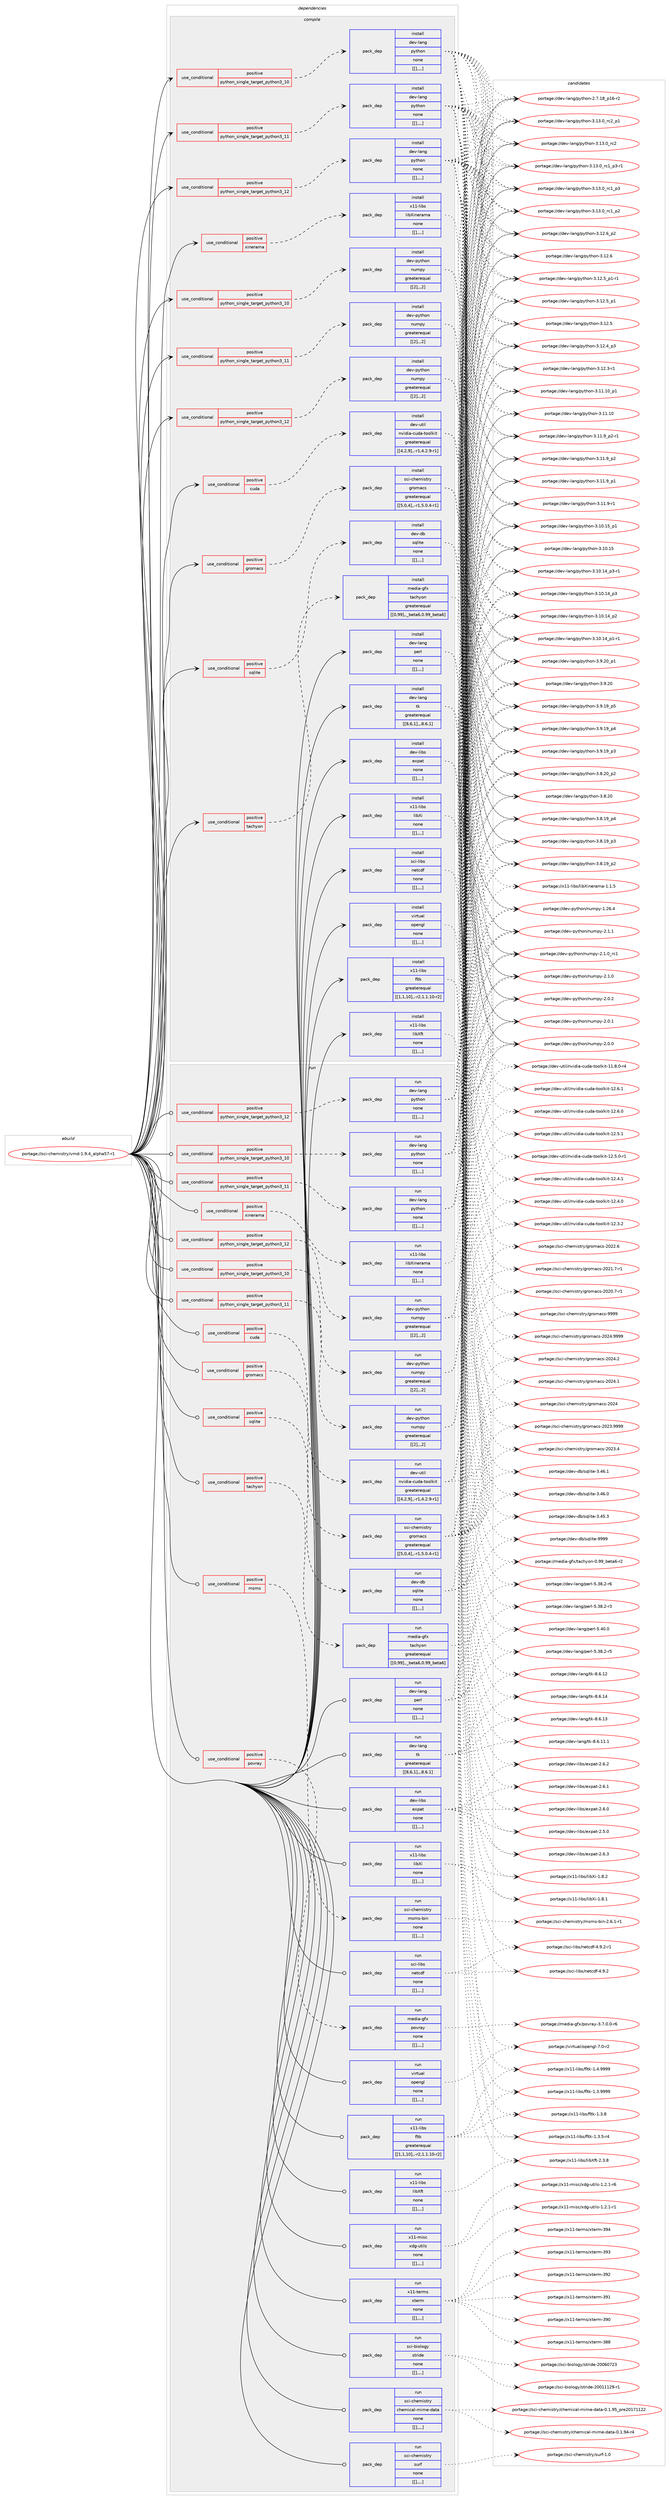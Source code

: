digraph prolog {

# *************
# Graph options
# *************

newrank=true;
concentrate=true;
compound=true;
graph [rankdir=LR,fontname=Helvetica,fontsize=10,ranksep=1.5];#, ranksep=2.5, nodesep=0.2];
edge  [arrowhead=vee];
node  [fontname=Helvetica,fontsize=10];

# **********
# The ebuild
# **********

subgraph cluster_leftcol {
color=gray;
label=<<i>ebuild</i>>;
id [label="portage://sci-chemistry/vmd-1.9.4_alpha57-r1", color=red, width=4, href="../sci-chemistry/vmd-1.9.4_alpha57-r1.svg"];
}

# ****************
# The dependencies
# ****************

subgraph cluster_midcol {
color=gray;
label=<<i>dependencies</i>>;
subgraph cluster_compile {
fillcolor="#eeeeee";
style=filled;
label=<<i>compile</i>>;
subgraph cond107893 {
dependency403934 [label=<<TABLE BORDER="0" CELLBORDER="1" CELLSPACING="0" CELLPADDING="4"><TR><TD ROWSPAN="3" CELLPADDING="10">use_conditional</TD></TR><TR><TD>positive</TD></TR><TR><TD>cuda</TD></TR></TABLE>>, shape=none, color=red];
subgraph pack293185 {
dependency403935 [label=<<TABLE BORDER="0" CELLBORDER="1" CELLSPACING="0" CELLPADDING="4" WIDTH="220"><TR><TD ROWSPAN="6" CELLPADDING="30">pack_dep</TD></TR><TR><TD WIDTH="110">install</TD></TR><TR><TD>dev-util</TD></TR><TR><TD>nvidia-cuda-toolkit</TD></TR><TR><TD>greaterequal</TD></TR><TR><TD>[[4,2,9],,-r1,4.2.9-r1]</TD></TR></TABLE>>, shape=none, color=blue];
}
dependency403934:e -> dependency403935:w [weight=20,style="dashed",arrowhead="vee"];
}
id:e -> dependency403934:w [weight=20,style="solid",arrowhead="vee"];
subgraph cond107894 {
dependency403936 [label=<<TABLE BORDER="0" CELLBORDER="1" CELLSPACING="0" CELLPADDING="4"><TR><TD ROWSPAN="3" CELLPADDING="10">use_conditional</TD></TR><TR><TD>positive</TD></TR><TR><TD>gromacs</TD></TR></TABLE>>, shape=none, color=red];
subgraph pack293186 {
dependency403937 [label=<<TABLE BORDER="0" CELLBORDER="1" CELLSPACING="0" CELLPADDING="4" WIDTH="220"><TR><TD ROWSPAN="6" CELLPADDING="30">pack_dep</TD></TR><TR><TD WIDTH="110">install</TD></TR><TR><TD>sci-chemistry</TD></TR><TR><TD>gromacs</TD></TR><TR><TD>greaterequal</TD></TR><TR><TD>[[5,0,4],,-r1,5.0.4-r1]</TD></TR></TABLE>>, shape=none, color=blue];
}
dependency403936:e -> dependency403937:w [weight=20,style="dashed",arrowhead="vee"];
}
id:e -> dependency403936:w [weight=20,style="solid",arrowhead="vee"];
subgraph cond107895 {
dependency403938 [label=<<TABLE BORDER="0" CELLBORDER="1" CELLSPACING="0" CELLPADDING="4"><TR><TD ROWSPAN="3" CELLPADDING="10">use_conditional</TD></TR><TR><TD>positive</TD></TR><TR><TD>python_single_target_python3_10</TD></TR></TABLE>>, shape=none, color=red];
subgraph pack293187 {
dependency403939 [label=<<TABLE BORDER="0" CELLBORDER="1" CELLSPACING="0" CELLPADDING="4" WIDTH="220"><TR><TD ROWSPAN="6" CELLPADDING="30">pack_dep</TD></TR><TR><TD WIDTH="110">install</TD></TR><TR><TD>dev-lang</TD></TR><TR><TD>python</TD></TR><TR><TD>none</TD></TR><TR><TD>[[],,,,]</TD></TR></TABLE>>, shape=none, color=blue];
}
dependency403938:e -> dependency403939:w [weight=20,style="dashed",arrowhead="vee"];
}
id:e -> dependency403938:w [weight=20,style="solid",arrowhead="vee"];
subgraph cond107896 {
dependency403940 [label=<<TABLE BORDER="0" CELLBORDER="1" CELLSPACING="0" CELLPADDING="4"><TR><TD ROWSPAN="3" CELLPADDING="10">use_conditional</TD></TR><TR><TD>positive</TD></TR><TR><TD>python_single_target_python3_10</TD></TR></TABLE>>, shape=none, color=red];
subgraph pack293188 {
dependency403941 [label=<<TABLE BORDER="0" CELLBORDER="1" CELLSPACING="0" CELLPADDING="4" WIDTH="220"><TR><TD ROWSPAN="6" CELLPADDING="30">pack_dep</TD></TR><TR><TD WIDTH="110">install</TD></TR><TR><TD>dev-python</TD></TR><TR><TD>numpy</TD></TR><TR><TD>greaterequal</TD></TR><TR><TD>[[2],,,2]</TD></TR></TABLE>>, shape=none, color=blue];
}
dependency403940:e -> dependency403941:w [weight=20,style="dashed",arrowhead="vee"];
}
id:e -> dependency403940:w [weight=20,style="solid",arrowhead="vee"];
subgraph cond107897 {
dependency403942 [label=<<TABLE BORDER="0" CELLBORDER="1" CELLSPACING="0" CELLPADDING="4"><TR><TD ROWSPAN="3" CELLPADDING="10">use_conditional</TD></TR><TR><TD>positive</TD></TR><TR><TD>python_single_target_python3_11</TD></TR></TABLE>>, shape=none, color=red];
subgraph pack293189 {
dependency403943 [label=<<TABLE BORDER="0" CELLBORDER="1" CELLSPACING="0" CELLPADDING="4" WIDTH="220"><TR><TD ROWSPAN="6" CELLPADDING="30">pack_dep</TD></TR><TR><TD WIDTH="110">install</TD></TR><TR><TD>dev-lang</TD></TR><TR><TD>python</TD></TR><TR><TD>none</TD></TR><TR><TD>[[],,,,]</TD></TR></TABLE>>, shape=none, color=blue];
}
dependency403942:e -> dependency403943:w [weight=20,style="dashed",arrowhead="vee"];
}
id:e -> dependency403942:w [weight=20,style="solid",arrowhead="vee"];
subgraph cond107898 {
dependency403944 [label=<<TABLE BORDER="0" CELLBORDER="1" CELLSPACING="0" CELLPADDING="4"><TR><TD ROWSPAN="3" CELLPADDING="10">use_conditional</TD></TR><TR><TD>positive</TD></TR><TR><TD>python_single_target_python3_11</TD></TR></TABLE>>, shape=none, color=red];
subgraph pack293190 {
dependency403945 [label=<<TABLE BORDER="0" CELLBORDER="1" CELLSPACING="0" CELLPADDING="4" WIDTH="220"><TR><TD ROWSPAN="6" CELLPADDING="30">pack_dep</TD></TR><TR><TD WIDTH="110">install</TD></TR><TR><TD>dev-python</TD></TR><TR><TD>numpy</TD></TR><TR><TD>greaterequal</TD></TR><TR><TD>[[2],,,2]</TD></TR></TABLE>>, shape=none, color=blue];
}
dependency403944:e -> dependency403945:w [weight=20,style="dashed",arrowhead="vee"];
}
id:e -> dependency403944:w [weight=20,style="solid",arrowhead="vee"];
subgraph cond107899 {
dependency403946 [label=<<TABLE BORDER="0" CELLBORDER="1" CELLSPACING="0" CELLPADDING="4"><TR><TD ROWSPAN="3" CELLPADDING="10">use_conditional</TD></TR><TR><TD>positive</TD></TR><TR><TD>python_single_target_python3_12</TD></TR></TABLE>>, shape=none, color=red];
subgraph pack293191 {
dependency403947 [label=<<TABLE BORDER="0" CELLBORDER="1" CELLSPACING="0" CELLPADDING="4" WIDTH="220"><TR><TD ROWSPAN="6" CELLPADDING="30">pack_dep</TD></TR><TR><TD WIDTH="110">install</TD></TR><TR><TD>dev-lang</TD></TR><TR><TD>python</TD></TR><TR><TD>none</TD></TR><TR><TD>[[],,,,]</TD></TR></TABLE>>, shape=none, color=blue];
}
dependency403946:e -> dependency403947:w [weight=20,style="dashed",arrowhead="vee"];
}
id:e -> dependency403946:w [weight=20,style="solid",arrowhead="vee"];
subgraph cond107900 {
dependency403948 [label=<<TABLE BORDER="0" CELLBORDER="1" CELLSPACING="0" CELLPADDING="4"><TR><TD ROWSPAN="3" CELLPADDING="10">use_conditional</TD></TR><TR><TD>positive</TD></TR><TR><TD>python_single_target_python3_12</TD></TR></TABLE>>, shape=none, color=red];
subgraph pack293192 {
dependency403949 [label=<<TABLE BORDER="0" CELLBORDER="1" CELLSPACING="0" CELLPADDING="4" WIDTH="220"><TR><TD ROWSPAN="6" CELLPADDING="30">pack_dep</TD></TR><TR><TD WIDTH="110">install</TD></TR><TR><TD>dev-python</TD></TR><TR><TD>numpy</TD></TR><TR><TD>greaterequal</TD></TR><TR><TD>[[2],,,2]</TD></TR></TABLE>>, shape=none, color=blue];
}
dependency403948:e -> dependency403949:w [weight=20,style="dashed",arrowhead="vee"];
}
id:e -> dependency403948:w [weight=20,style="solid",arrowhead="vee"];
subgraph cond107901 {
dependency403950 [label=<<TABLE BORDER="0" CELLBORDER="1" CELLSPACING="0" CELLPADDING="4"><TR><TD ROWSPAN="3" CELLPADDING="10">use_conditional</TD></TR><TR><TD>positive</TD></TR><TR><TD>sqlite</TD></TR></TABLE>>, shape=none, color=red];
subgraph pack293193 {
dependency403951 [label=<<TABLE BORDER="0" CELLBORDER="1" CELLSPACING="0" CELLPADDING="4" WIDTH="220"><TR><TD ROWSPAN="6" CELLPADDING="30">pack_dep</TD></TR><TR><TD WIDTH="110">install</TD></TR><TR><TD>dev-db</TD></TR><TR><TD>sqlite</TD></TR><TR><TD>none</TD></TR><TR><TD>[[],,,,]</TD></TR></TABLE>>, shape=none, color=blue];
}
dependency403950:e -> dependency403951:w [weight=20,style="dashed",arrowhead="vee"];
}
id:e -> dependency403950:w [weight=20,style="solid",arrowhead="vee"];
subgraph cond107902 {
dependency403952 [label=<<TABLE BORDER="0" CELLBORDER="1" CELLSPACING="0" CELLPADDING="4"><TR><TD ROWSPAN="3" CELLPADDING="10">use_conditional</TD></TR><TR><TD>positive</TD></TR><TR><TD>tachyon</TD></TR></TABLE>>, shape=none, color=red];
subgraph pack293194 {
dependency403953 [label=<<TABLE BORDER="0" CELLBORDER="1" CELLSPACING="0" CELLPADDING="4" WIDTH="220"><TR><TD ROWSPAN="6" CELLPADDING="30">pack_dep</TD></TR><TR><TD WIDTH="110">install</TD></TR><TR><TD>media-gfx</TD></TR><TR><TD>tachyon</TD></TR><TR><TD>greaterequal</TD></TR><TR><TD>[[0,99],,_beta6,0.99_beta6]</TD></TR></TABLE>>, shape=none, color=blue];
}
dependency403952:e -> dependency403953:w [weight=20,style="dashed",arrowhead="vee"];
}
id:e -> dependency403952:w [weight=20,style="solid",arrowhead="vee"];
subgraph cond107903 {
dependency403954 [label=<<TABLE BORDER="0" CELLBORDER="1" CELLSPACING="0" CELLPADDING="4"><TR><TD ROWSPAN="3" CELLPADDING="10">use_conditional</TD></TR><TR><TD>positive</TD></TR><TR><TD>xinerama</TD></TR></TABLE>>, shape=none, color=red];
subgraph pack293195 {
dependency403955 [label=<<TABLE BORDER="0" CELLBORDER="1" CELLSPACING="0" CELLPADDING="4" WIDTH="220"><TR><TD ROWSPAN="6" CELLPADDING="30">pack_dep</TD></TR><TR><TD WIDTH="110">install</TD></TR><TR><TD>x11-libs</TD></TR><TR><TD>libXinerama</TD></TR><TR><TD>none</TD></TR><TR><TD>[[],,,,]</TD></TR></TABLE>>, shape=none, color=blue];
}
dependency403954:e -> dependency403955:w [weight=20,style="dashed",arrowhead="vee"];
}
id:e -> dependency403954:w [weight=20,style="solid",arrowhead="vee"];
subgraph pack293196 {
dependency403956 [label=<<TABLE BORDER="0" CELLBORDER="1" CELLSPACING="0" CELLPADDING="4" WIDTH="220"><TR><TD ROWSPAN="6" CELLPADDING="30">pack_dep</TD></TR><TR><TD WIDTH="110">install</TD></TR><TR><TD>dev-lang</TD></TR><TR><TD>perl</TD></TR><TR><TD>none</TD></TR><TR><TD>[[],,,,]</TD></TR></TABLE>>, shape=none, color=blue];
}
id:e -> dependency403956:w [weight=20,style="solid",arrowhead="vee"];
subgraph pack293197 {
dependency403957 [label=<<TABLE BORDER="0" CELLBORDER="1" CELLSPACING="0" CELLPADDING="4" WIDTH="220"><TR><TD ROWSPAN="6" CELLPADDING="30">pack_dep</TD></TR><TR><TD WIDTH="110">install</TD></TR><TR><TD>dev-lang</TD></TR><TR><TD>tk</TD></TR><TR><TD>greaterequal</TD></TR><TR><TD>[[8,6,1],,,8.6.1]</TD></TR></TABLE>>, shape=none, color=blue];
}
id:e -> dependency403957:w [weight=20,style="solid",arrowhead="vee"];
subgraph pack293198 {
dependency403958 [label=<<TABLE BORDER="0" CELLBORDER="1" CELLSPACING="0" CELLPADDING="4" WIDTH="220"><TR><TD ROWSPAN="6" CELLPADDING="30">pack_dep</TD></TR><TR><TD WIDTH="110">install</TD></TR><TR><TD>dev-libs</TD></TR><TR><TD>expat</TD></TR><TR><TD>none</TD></TR><TR><TD>[[],,,,]</TD></TR></TABLE>>, shape=none, color=blue];
}
id:e -> dependency403958:w [weight=20,style="solid",arrowhead="vee"];
subgraph pack293199 {
dependency403959 [label=<<TABLE BORDER="0" CELLBORDER="1" CELLSPACING="0" CELLPADDING="4" WIDTH="220"><TR><TD ROWSPAN="6" CELLPADDING="30">pack_dep</TD></TR><TR><TD WIDTH="110">install</TD></TR><TR><TD>sci-libs</TD></TR><TR><TD>netcdf</TD></TR><TR><TD>none</TD></TR><TR><TD>[[],,,,]</TD></TR></TABLE>>, shape=none, color=blue];
}
id:e -> dependency403959:w [weight=20,style="solid",arrowhead="vee"];
subgraph pack293200 {
dependency403960 [label=<<TABLE BORDER="0" CELLBORDER="1" CELLSPACING="0" CELLPADDING="4" WIDTH="220"><TR><TD ROWSPAN="6" CELLPADDING="30">pack_dep</TD></TR><TR><TD WIDTH="110">install</TD></TR><TR><TD>virtual</TD></TR><TR><TD>opengl</TD></TR><TR><TD>none</TD></TR><TR><TD>[[],,,,]</TD></TR></TABLE>>, shape=none, color=blue];
}
id:e -> dependency403960:w [weight=20,style="solid",arrowhead="vee"];
subgraph pack293201 {
dependency403961 [label=<<TABLE BORDER="0" CELLBORDER="1" CELLSPACING="0" CELLPADDING="4" WIDTH="220"><TR><TD ROWSPAN="6" CELLPADDING="30">pack_dep</TD></TR><TR><TD WIDTH="110">install</TD></TR><TR><TD>x11-libs</TD></TR><TR><TD>fltk</TD></TR><TR><TD>greaterequal</TD></TR><TR><TD>[[1,1,10],,-r2,1.1.10-r2]</TD></TR></TABLE>>, shape=none, color=blue];
}
id:e -> dependency403961:w [weight=20,style="solid",arrowhead="vee"];
subgraph pack293202 {
dependency403962 [label=<<TABLE BORDER="0" CELLBORDER="1" CELLSPACING="0" CELLPADDING="4" WIDTH="220"><TR><TD ROWSPAN="6" CELLPADDING="30">pack_dep</TD></TR><TR><TD WIDTH="110">install</TD></TR><TR><TD>x11-libs</TD></TR><TR><TD>libXft</TD></TR><TR><TD>none</TD></TR><TR><TD>[[],,,,]</TD></TR></TABLE>>, shape=none, color=blue];
}
id:e -> dependency403962:w [weight=20,style="solid",arrowhead="vee"];
subgraph pack293203 {
dependency403963 [label=<<TABLE BORDER="0" CELLBORDER="1" CELLSPACING="0" CELLPADDING="4" WIDTH="220"><TR><TD ROWSPAN="6" CELLPADDING="30">pack_dep</TD></TR><TR><TD WIDTH="110">install</TD></TR><TR><TD>x11-libs</TD></TR><TR><TD>libXi</TD></TR><TR><TD>none</TD></TR><TR><TD>[[],,,,]</TD></TR></TABLE>>, shape=none, color=blue];
}
id:e -> dependency403963:w [weight=20,style="solid",arrowhead="vee"];
}
subgraph cluster_compileandrun {
fillcolor="#eeeeee";
style=filled;
label=<<i>compile and run</i>>;
}
subgraph cluster_run {
fillcolor="#eeeeee";
style=filled;
label=<<i>run</i>>;
subgraph cond107904 {
dependency403964 [label=<<TABLE BORDER="0" CELLBORDER="1" CELLSPACING="0" CELLPADDING="4"><TR><TD ROWSPAN="3" CELLPADDING="10">use_conditional</TD></TR><TR><TD>positive</TD></TR><TR><TD>cuda</TD></TR></TABLE>>, shape=none, color=red];
subgraph pack293204 {
dependency403965 [label=<<TABLE BORDER="0" CELLBORDER="1" CELLSPACING="0" CELLPADDING="4" WIDTH="220"><TR><TD ROWSPAN="6" CELLPADDING="30">pack_dep</TD></TR><TR><TD WIDTH="110">run</TD></TR><TR><TD>dev-util</TD></TR><TR><TD>nvidia-cuda-toolkit</TD></TR><TR><TD>greaterequal</TD></TR><TR><TD>[[4,2,9],,-r1,4.2.9-r1]</TD></TR></TABLE>>, shape=none, color=blue];
}
dependency403964:e -> dependency403965:w [weight=20,style="dashed",arrowhead="vee"];
}
id:e -> dependency403964:w [weight=20,style="solid",arrowhead="odot"];
subgraph cond107905 {
dependency403966 [label=<<TABLE BORDER="0" CELLBORDER="1" CELLSPACING="0" CELLPADDING="4"><TR><TD ROWSPAN="3" CELLPADDING="10">use_conditional</TD></TR><TR><TD>positive</TD></TR><TR><TD>gromacs</TD></TR></TABLE>>, shape=none, color=red];
subgraph pack293205 {
dependency403967 [label=<<TABLE BORDER="0" CELLBORDER="1" CELLSPACING="0" CELLPADDING="4" WIDTH="220"><TR><TD ROWSPAN="6" CELLPADDING="30">pack_dep</TD></TR><TR><TD WIDTH="110">run</TD></TR><TR><TD>sci-chemistry</TD></TR><TR><TD>gromacs</TD></TR><TR><TD>greaterequal</TD></TR><TR><TD>[[5,0,4],,-r1,5.0.4-r1]</TD></TR></TABLE>>, shape=none, color=blue];
}
dependency403966:e -> dependency403967:w [weight=20,style="dashed",arrowhead="vee"];
}
id:e -> dependency403966:w [weight=20,style="solid",arrowhead="odot"];
subgraph cond107906 {
dependency403968 [label=<<TABLE BORDER="0" CELLBORDER="1" CELLSPACING="0" CELLPADDING="4"><TR><TD ROWSPAN="3" CELLPADDING="10">use_conditional</TD></TR><TR><TD>positive</TD></TR><TR><TD>msms</TD></TR></TABLE>>, shape=none, color=red];
subgraph pack293206 {
dependency403969 [label=<<TABLE BORDER="0" CELLBORDER="1" CELLSPACING="0" CELLPADDING="4" WIDTH="220"><TR><TD ROWSPAN="6" CELLPADDING="30">pack_dep</TD></TR><TR><TD WIDTH="110">run</TD></TR><TR><TD>sci-chemistry</TD></TR><TR><TD>msms-bin</TD></TR><TR><TD>none</TD></TR><TR><TD>[[],,,,]</TD></TR></TABLE>>, shape=none, color=blue];
}
dependency403968:e -> dependency403969:w [weight=20,style="dashed",arrowhead="vee"];
}
id:e -> dependency403968:w [weight=20,style="solid",arrowhead="odot"];
subgraph cond107907 {
dependency403970 [label=<<TABLE BORDER="0" CELLBORDER="1" CELLSPACING="0" CELLPADDING="4"><TR><TD ROWSPAN="3" CELLPADDING="10">use_conditional</TD></TR><TR><TD>positive</TD></TR><TR><TD>povray</TD></TR></TABLE>>, shape=none, color=red];
subgraph pack293207 {
dependency403971 [label=<<TABLE BORDER="0" CELLBORDER="1" CELLSPACING="0" CELLPADDING="4" WIDTH="220"><TR><TD ROWSPAN="6" CELLPADDING="30">pack_dep</TD></TR><TR><TD WIDTH="110">run</TD></TR><TR><TD>media-gfx</TD></TR><TR><TD>povray</TD></TR><TR><TD>none</TD></TR><TR><TD>[[],,,,]</TD></TR></TABLE>>, shape=none, color=blue];
}
dependency403970:e -> dependency403971:w [weight=20,style="dashed",arrowhead="vee"];
}
id:e -> dependency403970:w [weight=20,style="solid",arrowhead="odot"];
subgraph cond107908 {
dependency403972 [label=<<TABLE BORDER="0" CELLBORDER="1" CELLSPACING="0" CELLPADDING="4"><TR><TD ROWSPAN="3" CELLPADDING="10">use_conditional</TD></TR><TR><TD>positive</TD></TR><TR><TD>python_single_target_python3_10</TD></TR></TABLE>>, shape=none, color=red];
subgraph pack293208 {
dependency403973 [label=<<TABLE BORDER="0" CELLBORDER="1" CELLSPACING="0" CELLPADDING="4" WIDTH="220"><TR><TD ROWSPAN="6" CELLPADDING="30">pack_dep</TD></TR><TR><TD WIDTH="110">run</TD></TR><TR><TD>dev-lang</TD></TR><TR><TD>python</TD></TR><TR><TD>none</TD></TR><TR><TD>[[],,,,]</TD></TR></TABLE>>, shape=none, color=blue];
}
dependency403972:e -> dependency403973:w [weight=20,style="dashed",arrowhead="vee"];
}
id:e -> dependency403972:w [weight=20,style="solid",arrowhead="odot"];
subgraph cond107909 {
dependency403974 [label=<<TABLE BORDER="0" CELLBORDER="1" CELLSPACING="0" CELLPADDING="4"><TR><TD ROWSPAN="3" CELLPADDING="10">use_conditional</TD></TR><TR><TD>positive</TD></TR><TR><TD>python_single_target_python3_10</TD></TR></TABLE>>, shape=none, color=red];
subgraph pack293209 {
dependency403975 [label=<<TABLE BORDER="0" CELLBORDER="1" CELLSPACING="0" CELLPADDING="4" WIDTH="220"><TR><TD ROWSPAN="6" CELLPADDING="30">pack_dep</TD></TR><TR><TD WIDTH="110">run</TD></TR><TR><TD>dev-python</TD></TR><TR><TD>numpy</TD></TR><TR><TD>greaterequal</TD></TR><TR><TD>[[2],,,2]</TD></TR></TABLE>>, shape=none, color=blue];
}
dependency403974:e -> dependency403975:w [weight=20,style="dashed",arrowhead="vee"];
}
id:e -> dependency403974:w [weight=20,style="solid",arrowhead="odot"];
subgraph cond107910 {
dependency403976 [label=<<TABLE BORDER="0" CELLBORDER="1" CELLSPACING="0" CELLPADDING="4"><TR><TD ROWSPAN="3" CELLPADDING="10">use_conditional</TD></TR><TR><TD>positive</TD></TR><TR><TD>python_single_target_python3_11</TD></TR></TABLE>>, shape=none, color=red];
subgraph pack293210 {
dependency403977 [label=<<TABLE BORDER="0" CELLBORDER="1" CELLSPACING="0" CELLPADDING="4" WIDTH="220"><TR><TD ROWSPAN="6" CELLPADDING="30">pack_dep</TD></TR><TR><TD WIDTH="110">run</TD></TR><TR><TD>dev-lang</TD></TR><TR><TD>python</TD></TR><TR><TD>none</TD></TR><TR><TD>[[],,,,]</TD></TR></TABLE>>, shape=none, color=blue];
}
dependency403976:e -> dependency403977:w [weight=20,style="dashed",arrowhead="vee"];
}
id:e -> dependency403976:w [weight=20,style="solid",arrowhead="odot"];
subgraph cond107911 {
dependency403978 [label=<<TABLE BORDER="0" CELLBORDER="1" CELLSPACING="0" CELLPADDING="4"><TR><TD ROWSPAN="3" CELLPADDING="10">use_conditional</TD></TR><TR><TD>positive</TD></TR><TR><TD>python_single_target_python3_11</TD></TR></TABLE>>, shape=none, color=red];
subgraph pack293211 {
dependency403979 [label=<<TABLE BORDER="0" CELLBORDER="1" CELLSPACING="0" CELLPADDING="4" WIDTH="220"><TR><TD ROWSPAN="6" CELLPADDING="30">pack_dep</TD></TR><TR><TD WIDTH="110">run</TD></TR><TR><TD>dev-python</TD></TR><TR><TD>numpy</TD></TR><TR><TD>greaterequal</TD></TR><TR><TD>[[2],,,2]</TD></TR></TABLE>>, shape=none, color=blue];
}
dependency403978:e -> dependency403979:w [weight=20,style="dashed",arrowhead="vee"];
}
id:e -> dependency403978:w [weight=20,style="solid",arrowhead="odot"];
subgraph cond107912 {
dependency403980 [label=<<TABLE BORDER="0" CELLBORDER="1" CELLSPACING="0" CELLPADDING="4"><TR><TD ROWSPAN="3" CELLPADDING="10">use_conditional</TD></TR><TR><TD>positive</TD></TR><TR><TD>python_single_target_python3_12</TD></TR></TABLE>>, shape=none, color=red];
subgraph pack293212 {
dependency403981 [label=<<TABLE BORDER="0" CELLBORDER="1" CELLSPACING="0" CELLPADDING="4" WIDTH="220"><TR><TD ROWSPAN="6" CELLPADDING="30">pack_dep</TD></TR><TR><TD WIDTH="110">run</TD></TR><TR><TD>dev-lang</TD></TR><TR><TD>python</TD></TR><TR><TD>none</TD></TR><TR><TD>[[],,,,]</TD></TR></TABLE>>, shape=none, color=blue];
}
dependency403980:e -> dependency403981:w [weight=20,style="dashed",arrowhead="vee"];
}
id:e -> dependency403980:w [weight=20,style="solid",arrowhead="odot"];
subgraph cond107913 {
dependency403982 [label=<<TABLE BORDER="0" CELLBORDER="1" CELLSPACING="0" CELLPADDING="4"><TR><TD ROWSPAN="3" CELLPADDING="10">use_conditional</TD></TR><TR><TD>positive</TD></TR><TR><TD>python_single_target_python3_12</TD></TR></TABLE>>, shape=none, color=red];
subgraph pack293213 {
dependency403983 [label=<<TABLE BORDER="0" CELLBORDER="1" CELLSPACING="0" CELLPADDING="4" WIDTH="220"><TR><TD ROWSPAN="6" CELLPADDING="30">pack_dep</TD></TR><TR><TD WIDTH="110">run</TD></TR><TR><TD>dev-python</TD></TR><TR><TD>numpy</TD></TR><TR><TD>greaterequal</TD></TR><TR><TD>[[2],,,2]</TD></TR></TABLE>>, shape=none, color=blue];
}
dependency403982:e -> dependency403983:w [weight=20,style="dashed",arrowhead="vee"];
}
id:e -> dependency403982:w [weight=20,style="solid",arrowhead="odot"];
subgraph cond107914 {
dependency403984 [label=<<TABLE BORDER="0" CELLBORDER="1" CELLSPACING="0" CELLPADDING="4"><TR><TD ROWSPAN="3" CELLPADDING="10">use_conditional</TD></TR><TR><TD>positive</TD></TR><TR><TD>sqlite</TD></TR></TABLE>>, shape=none, color=red];
subgraph pack293214 {
dependency403985 [label=<<TABLE BORDER="0" CELLBORDER="1" CELLSPACING="0" CELLPADDING="4" WIDTH="220"><TR><TD ROWSPAN="6" CELLPADDING="30">pack_dep</TD></TR><TR><TD WIDTH="110">run</TD></TR><TR><TD>dev-db</TD></TR><TR><TD>sqlite</TD></TR><TR><TD>none</TD></TR><TR><TD>[[],,,,]</TD></TR></TABLE>>, shape=none, color=blue];
}
dependency403984:e -> dependency403985:w [weight=20,style="dashed",arrowhead="vee"];
}
id:e -> dependency403984:w [weight=20,style="solid",arrowhead="odot"];
subgraph cond107915 {
dependency403986 [label=<<TABLE BORDER="0" CELLBORDER="1" CELLSPACING="0" CELLPADDING="4"><TR><TD ROWSPAN="3" CELLPADDING="10">use_conditional</TD></TR><TR><TD>positive</TD></TR><TR><TD>tachyon</TD></TR></TABLE>>, shape=none, color=red];
subgraph pack293215 {
dependency403987 [label=<<TABLE BORDER="0" CELLBORDER="1" CELLSPACING="0" CELLPADDING="4" WIDTH="220"><TR><TD ROWSPAN="6" CELLPADDING="30">pack_dep</TD></TR><TR><TD WIDTH="110">run</TD></TR><TR><TD>media-gfx</TD></TR><TR><TD>tachyon</TD></TR><TR><TD>greaterequal</TD></TR><TR><TD>[[0,99],,_beta6,0.99_beta6]</TD></TR></TABLE>>, shape=none, color=blue];
}
dependency403986:e -> dependency403987:w [weight=20,style="dashed",arrowhead="vee"];
}
id:e -> dependency403986:w [weight=20,style="solid",arrowhead="odot"];
subgraph cond107916 {
dependency403988 [label=<<TABLE BORDER="0" CELLBORDER="1" CELLSPACING="0" CELLPADDING="4"><TR><TD ROWSPAN="3" CELLPADDING="10">use_conditional</TD></TR><TR><TD>positive</TD></TR><TR><TD>xinerama</TD></TR></TABLE>>, shape=none, color=red];
subgraph pack293216 {
dependency403989 [label=<<TABLE BORDER="0" CELLBORDER="1" CELLSPACING="0" CELLPADDING="4" WIDTH="220"><TR><TD ROWSPAN="6" CELLPADDING="30">pack_dep</TD></TR><TR><TD WIDTH="110">run</TD></TR><TR><TD>x11-libs</TD></TR><TR><TD>libXinerama</TD></TR><TR><TD>none</TD></TR><TR><TD>[[],,,,]</TD></TR></TABLE>>, shape=none, color=blue];
}
dependency403988:e -> dependency403989:w [weight=20,style="dashed",arrowhead="vee"];
}
id:e -> dependency403988:w [weight=20,style="solid",arrowhead="odot"];
subgraph pack293217 {
dependency403990 [label=<<TABLE BORDER="0" CELLBORDER="1" CELLSPACING="0" CELLPADDING="4" WIDTH="220"><TR><TD ROWSPAN="6" CELLPADDING="30">pack_dep</TD></TR><TR><TD WIDTH="110">run</TD></TR><TR><TD>dev-lang</TD></TR><TR><TD>perl</TD></TR><TR><TD>none</TD></TR><TR><TD>[[],,,,]</TD></TR></TABLE>>, shape=none, color=blue];
}
id:e -> dependency403990:w [weight=20,style="solid",arrowhead="odot"];
subgraph pack293218 {
dependency403991 [label=<<TABLE BORDER="0" CELLBORDER="1" CELLSPACING="0" CELLPADDING="4" WIDTH="220"><TR><TD ROWSPAN="6" CELLPADDING="30">pack_dep</TD></TR><TR><TD WIDTH="110">run</TD></TR><TR><TD>dev-lang</TD></TR><TR><TD>tk</TD></TR><TR><TD>greaterequal</TD></TR><TR><TD>[[8,6,1],,,8.6.1]</TD></TR></TABLE>>, shape=none, color=blue];
}
id:e -> dependency403991:w [weight=20,style="solid",arrowhead="odot"];
subgraph pack293219 {
dependency403992 [label=<<TABLE BORDER="0" CELLBORDER="1" CELLSPACING="0" CELLPADDING="4" WIDTH="220"><TR><TD ROWSPAN="6" CELLPADDING="30">pack_dep</TD></TR><TR><TD WIDTH="110">run</TD></TR><TR><TD>dev-libs</TD></TR><TR><TD>expat</TD></TR><TR><TD>none</TD></TR><TR><TD>[[],,,,]</TD></TR></TABLE>>, shape=none, color=blue];
}
id:e -> dependency403992:w [weight=20,style="solid",arrowhead="odot"];
subgraph pack293220 {
dependency403993 [label=<<TABLE BORDER="0" CELLBORDER="1" CELLSPACING="0" CELLPADDING="4" WIDTH="220"><TR><TD ROWSPAN="6" CELLPADDING="30">pack_dep</TD></TR><TR><TD WIDTH="110">run</TD></TR><TR><TD>sci-biology</TD></TR><TR><TD>stride</TD></TR><TR><TD>none</TD></TR><TR><TD>[[],,,,]</TD></TR></TABLE>>, shape=none, color=blue];
}
id:e -> dependency403993:w [weight=20,style="solid",arrowhead="odot"];
subgraph pack293221 {
dependency403994 [label=<<TABLE BORDER="0" CELLBORDER="1" CELLSPACING="0" CELLPADDING="4" WIDTH="220"><TR><TD ROWSPAN="6" CELLPADDING="30">pack_dep</TD></TR><TR><TD WIDTH="110">run</TD></TR><TR><TD>sci-chemistry</TD></TR><TR><TD>chemical-mime-data</TD></TR><TR><TD>none</TD></TR><TR><TD>[[],,,,]</TD></TR></TABLE>>, shape=none, color=blue];
}
id:e -> dependency403994:w [weight=20,style="solid",arrowhead="odot"];
subgraph pack293222 {
dependency403995 [label=<<TABLE BORDER="0" CELLBORDER="1" CELLSPACING="0" CELLPADDING="4" WIDTH="220"><TR><TD ROWSPAN="6" CELLPADDING="30">pack_dep</TD></TR><TR><TD WIDTH="110">run</TD></TR><TR><TD>sci-chemistry</TD></TR><TR><TD>surf</TD></TR><TR><TD>none</TD></TR><TR><TD>[[],,,,]</TD></TR></TABLE>>, shape=none, color=blue];
}
id:e -> dependency403995:w [weight=20,style="solid",arrowhead="odot"];
subgraph pack293223 {
dependency403996 [label=<<TABLE BORDER="0" CELLBORDER="1" CELLSPACING="0" CELLPADDING="4" WIDTH="220"><TR><TD ROWSPAN="6" CELLPADDING="30">pack_dep</TD></TR><TR><TD WIDTH="110">run</TD></TR><TR><TD>sci-libs</TD></TR><TR><TD>netcdf</TD></TR><TR><TD>none</TD></TR><TR><TD>[[],,,,]</TD></TR></TABLE>>, shape=none, color=blue];
}
id:e -> dependency403996:w [weight=20,style="solid",arrowhead="odot"];
subgraph pack293224 {
dependency403997 [label=<<TABLE BORDER="0" CELLBORDER="1" CELLSPACING="0" CELLPADDING="4" WIDTH="220"><TR><TD ROWSPAN="6" CELLPADDING="30">pack_dep</TD></TR><TR><TD WIDTH="110">run</TD></TR><TR><TD>virtual</TD></TR><TR><TD>opengl</TD></TR><TR><TD>none</TD></TR><TR><TD>[[],,,,]</TD></TR></TABLE>>, shape=none, color=blue];
}
id:e -> dependency403997:w [weight=20,style="solid",arrowhead="odot"];
subgraph pack293225 {
dependency403998 [label=<<TABLE BORDER="0" CELLBORDER="1" CELLSPACING="0" CELLPADDING="4" WIDTH="220"><TR><TD ROWSPAN="6" CELLPADDING="30">pack_dep</TD></TR><TR><TD WIDTH="110">run</TD></TR><TR><TD>x11-libs</TD></TR><TR><TD>fltk</TD></TR><TR><TD>greaterequal</TD></TR><TR><TD>[[1,1,10],,-r2,1.1.10-r2]</TD></TR></TABLE>>, shape=none, color=blue];
}
id:e -> dependency403998:w [weight=20,style="solid",arrowhead="odot"];
subgraph pack293226 {
dependency403999 [label=<<TABLE BORDER="0" CELLBORDER="1" CELLSPACING="0" CELLPADDING="4" WIDTH="220"><TR><TD ROWSPAN="6" CELLPADDING="30">pack_dep</TD></TR><TR><TD WIDTH="110">run</TD></TR><TR><TD>x11-libs</TD></TR><TR><TD>libXft</TD></TR><TR><TD>none</TD></TR><TR><TD>[[],,,,]</TD></TR></TABLE>>, shape=none, color=blue];
}
id:e -> dependency403999:w [weight=20,style="solid",arrowhead="odot"];
subgraph pack293227 {
dependency404000 [label=<<TABLE BORDER="0" CELLBORDER="1" CELLSPACING="0" CELLPADDING="4" WIDTH="220"><TR><TD ROWSPAN="6" CELLPADDING="30">pack_dep</TD></TR><TR><TD WIDTH="110">run</TD></TR><TR><TD>x11-libs</TD></TR><TR><TD>libXi</TD></TR><TR><TD>none</TD></TR><TR><TD>[[],,,,]</TD></TR></TABLE>>, shape=none, color=blue];
}
id:e -> dependency404000:w [weight=20,style="solid",arrowhead="odot"];
subgraph pack293228 {
dependency404001 [label=<<TABLE BORDER="0" CELLBORDER="1" CELLSPACING="0" CELLPADDING="4" WIDTH="220"><TR><TD ROWSPAN="6" CELLPADDING="30">pack_dep</TD></TR><TR><TD WIDTH="110">run</TD></TR><TR><TD>x11-misc</TD></TR><TR><TD>xdg-utils</TD></TR><TR><TD>none</TD></TR><TR><TD>[[],,,,]</TD></TR></TABLE>>, shape=none, color=blue];
}
id:e -> dependency404001:w [weight=20,style="solid",arrowhead="odot"];
subgraph pack293229 {
dependency404002 [label=<<TABLE BORDER="0" CELLBORDER="1" CELLSPACING="0" CELLPADDING="4" WIDTH="220"><TR><TD ROWSPAN="6" CELLPADDING="30">pack_dep</TD></TR><TR><TD WIDTH="110">run</TD></TR><TR><TD>x11-terms</TD></TR><TR><TD>xterm</TD></TR><TR><TD>none</TD></TR><TR><TD>[[],,,,]</TD></TR></TABLE>>, shape=none, color=blue];
}
id:e -> dependency404002:w [weight=20,style="solid",arrowhead="odot"];
}
}

# **************
# The candidates
# **************

subgraph cluster_choices {
rank=same;
color=gray;
label=<<i>candidates</i>>;

subgraph choice293185 {
color=black;
nodesep=1;
choice1001011184511711610510847110118105100105974599117100974511611111110810710511645495046544649 [label="portage://dev-util/nvidia-cuda-toolkit-12.6.1", color=red, width=4,href="../dev-util/nvidia-cuda-toolkit-12.6.1.svg"];
choice1001011184511711610510847110118105100105974599117100974511611111110810710511645495046544648 [label="portage://dev-util/nvidia-cuda-toolkit-12.6.0", color=red, width=4,href="../dev-util/nvidia-cuda-toolkit-12.6.0.svg"];
choice1001011184511711610510847110118105100105974599117100974511611111110810710511645495046534649 [label="portage://dev-util/nvidia-cuda-toolkit-12.5.1", color=red, width=4,href="../dev-util/nvidia-cuda-toolkit-12.5.1.svg"];
choice10010111845117116105108471101181051001059745991171009745116111111108107105116454950465346484511449 [label="portage://dev-util/nvidia-cuda-toolkit-12.5.0-r1", color=red, width=4,href="../dev-util/nvidia-cuda-toolkit-12.5.0-r1.svg"];
choice1001011184511711610510847110118105100105974599117100974511611111110810710511645495046524649 [label="portage://dev-util/nvidia-cuda-toolkit-12.4.1", color=red, width=4,href="../dev-util/nvidia-cuda-toolkit-12.4.1.svg"];
choice1001011184511711610510847110118105100105974599117100974511611111110810710511645495046524648 [label="portage://dev-util/nvidia-cuda-toolkit-12.4.0", color=red, width=4,href="../dev-util/nvidia-cuda-toolkit-12.4.0.svg"];
choice1001011184511711610510847110118105100105974599117100974511611111110810710511645495046514650 [label="portage://dev-util/nvidia-cuda-toolkit-12.3.2", color=red, width=4,href="../dev-util/nvidia-cuda-toolkit-12.3.2.svg"];
choice10010111845117116105108471101181051001059745991171009745116111111108107105116454949465646484511452 [label="portage://dev-util/nvidia-cuda-toolkit-11.8.0-r4", color=red, width=4,href="../dev-util/nvidia-cuda-toolkit-11.8.0-r4.svg"];
dependency403935:e -> choice1001011184511711610510847110118105100105974599117100974511611111110810710511645495046544649:w [style=dotted,weight="100"];
dependency403935:e -> choice1001011184511711610510847110118105100105974599117100974511611111110810710511645495046544648:w [style=dotted,weight="100"];
dependency403935:e -> choice1001011184511711610510847110118105100105974599117100974511611111110810710511645495046534649:w [style=dotted,weight="100"];
dependency403935:e -> choice10010111845117116105108471101181051001059745991171009745116111111108107105116454950465346484511449:w [style=dotted,weight="100"];
dependency403935:e -> choice1001011184511711610510847110118105100105974599117100974511611111110810710511645495046524649:w [style=dotted,weight="100"];
dependency403935:e -> choice1001011184511711610510847110118105100105974599117100974511611111110810710511645495046524648:w [style=dotted,weight="100"];
dependency403935:e -> choice1001011184511711610510847110118105100105974599117100974511611111110810710511645495046514650:w [style=dotted,weight="100"];
dependency403935:e -> choice10010111845117116105108471101181051001059745991171009745116111111108107105116454949465646484511452:w [style=dotted,weight="100"];
}
subgraph choice293186 {
color=black;
nodesep=1;
choice1159910545991041011091051151161141214710311411110997991154557575757 [label="portage://sci-chemistry/gromacs-9999", color=red, width=4,href="../sci-chemistry/gromacs-9999.svg"];
choice11599105459910410110910511511611412147103114111109979911545504850524657575757 [label="portage://sci-chemistry/gromacs-2024.9999", color=red, width=4,href="../sci-chemistry/gromacs-2024.9999.svg"];
choice11599105459910410110910511511611412147103114111109979911545504850524650 [label="portage://sci-chemistry/gromacs-2024.2", color=red, width=4,href="../sci-chemistry/gromacs-2024.2.svg"];
choice11599105459910410110910511511611412147103114111109979911545504850524649 [label="portage://sci-chemistry/gromacs-2024.1", color=red, width=4,href="../sci-chemistry/gromacs-2024.1.svg"];
choice1159910545991041011091051151161141214710311411110997991154550485052 [label="portage://sci-chemistry/gromacs-2024", color=red, width=4,href="../sci-chemistry/gromacs-2024.svg"];
choice11599105459910410110910511511611412147103114111109979911545504850514657575757 [label="portage://sci-chemistry/gromacs-2023.9999", color=red, width=4,href="../sci-chemistry/gromacs-2023.9999.svg"];
choice11599105459910410110910511511611412147103114111109979911545504850514652 [label="portage://sci-chemistry/gromacs-2023.4", color=red, width=4,href="../sci-chemistry/gromacs-2023.4.svg"];
choice11599105459910410110910511511611412147103114111109979911545504850504654 [label="portage://sci-chemistry/gromacs-2022.6", color=red, width=4,href="../sci-chemistry/gromacs-2022.6.svg"];
choice115991054599104101109105115116114121471031141111099799115455048504946554511449 [label="portage://sci-chemistry/gromacs-2021.7-r1", color=red, width=4,href="../sci-chemistry/gromacs-2021.7-r1.svg"];
choice115991054599104101109105115116114121471031141111099799115455048504846554511449 [label="portage://sci-chemistry/gromacs-2020.7-r1", color=red, width=4,href="../sci-chemistry/gromacs-2020.7-r1.svg"];
dependency403937:e -> choice1159910545991041011091051151161141214710311411110997991154557575757:w [style=dotted,weight="100"];
dependency403937:e -> choice11599105459910410110910511511611412147103114111109979911545504850524657575757:w [style=dotted,weight="100"];
dependency403937:e -> choice11599105459910410110910511511611412147103114111109979911545504850524650:w [style=dotted,weight="100"];
dependency403937:e -> choice11599105459910410110910511511611412147103114111109979911545504850524649:w [style=dotted,weight="100"];
dependency403937:e -> choice1159910545991041011091051151161141214710311411110997991154550485052:w [style=dotted,weight="100"];
dependency403937:e -> choice11599105459910410110910511511611412147103114111109979911545504850514657575757:w [style=dotted,weight="100"];
dependency403937:e -> choice11599105459910410110910511511611412147103114111109979911545504850514652:w [style=dotted,weight="100"];
dependency403937:e -> choice11599105459910410110910511511611412147103114111109979911545504850504654:w [style=dotted,weight="100"];
dependency403937:e -> choice115991054599104101109105115116114121471031141111099799115455048504946554511449:w [style=dotted,weight="100"];
dependency403937:e -> choice115991054599104101109105115116114121471031141111099799115455048504846554511449:w [style=dotted,weight="100"];
}
subgraph choice293187 {
color=black;
nodesep=1;
choice100101118451089711010347112121116104111110455146495146489511499509511249 [label="portage://dev-lang/python-3.13.0_rc2_p1", color=red, width=4,href="../dev-lang/python-3.13.0_rc2_p1.svg"];
choice10010111845108971101034711212111610411111045514649514648951149950 [label="portage://dev-lang/python-3.13.0_rc2", color=red, width=4,href="../dev-lang/python-3.13.0_rc2.svg"];
choice1001011184510897110103471121211161041111104551464951464895114994995112514511449 [label="portage://dev-lang/python-3.13.0_rc1_p3-r1", color=red, width=4,href="../dev-lang/python-3.13.0_rc1_p3-r1.svg"];
choice100101118451089711010347112121116104111110455146495146489511499499511251 [label="portage://dev-lang/python-3.13.0_rc1_p3", color=red, width=4,href="../dev-lang/python-3.13.0_rc1_p3.svg"];
choice100101118451089711010347112121116104111110455146495146489511499499511250 [label="portage://dev-lang/python-3.13.0_rc1_p2", color=red, width=4,href="../dev-lang/python-3.13.0_rc1_p2.svg"];
choice100101118451089711010347112121116104111110455146495046549511250 [label="portage://dev-lang/python-3.12.6_p2", color=red, width=4,href="../dev-lang/python-3.12.6_p2.svg"];
choice10010111845108971101034711212111610411111045514649504654 [label="portage://dev-lang/python-3.12.6", color=red, width=4,href="../dev-lang/python-3.12.6.svg"];
choice1001011184510897110103471121211161041111104551464950465395112494511449 [label="portage://dev-lang/python-3.12.5_p1-r1", color=red, width=4,href="../dev-lang/python-3.12.5_p1-r1.svg"];
choice100101118451089711010347112121116104111110455146495046539511249 [label="portage://dev-lang/python-3.12.5_p1", color=red, width=4,href="../dev-lang/python-3.12.5_p1.svg"];
choice10010111845108971101034711212111610411111045514649504653 [label="portage://dev-lang/python-3.12.5", color=red, width=4,href="../dev-lang/python-3.12.5.svg"];
choice100101118451089711010347112121116104111110455146495046529511251 [label="portage://dev-lang/python-3.12.4_p3", color=red, width=4,href="../dev-lang/python-3.12.4_p3.svg"];
choice100101118451089711010347112121116104111110455146495046514511449 [label="portage://dev-lang/python-3.12.3-r1", color=red, width=4,href="../dev-lang/python-3.12.3-r1.svg"];
choice10010111845108971101034711212111610411111045514649494649489511249 [label="portage://dev-lang/python-3.11.10_p1", color=red, width=4,href="../dev-lang/python-3.11.10_p1.svg"];
choice1001011184510897110103471121211161041111104551464949464948 [label="portage://dev-lang/python-3.11.10", color=red, width=4,href="../dev-lang/python-3.11.10.svg"];
choice1001011184510897110103471121211161041111104551464949465795112504511449 [label="portage://dev-lang/python-3.11.9_p2-r1", color=red, width=4,href="../dev-lang/python-3.11.9_p2-r1.svg"];
choice100101118451089711010347112121116104111110455146494946579511250 [label="portage://dev-lang/python-3.11.9_p2", color=red, width=4,href="../dev-lang/python-3.11.9_p2.svg"];
choice100101118451089711010347112121116104111110455146494946579511249 [label="portage://dev-lang/python-3.11.9_p1", color=red, width=4,href="../dev-lang/python-3.11.9_p1.svg"];
choice100101118451089711010347112121116104111110455146494946574511449 [label="portage://dev-lang/python-3.11.9-r1", color=red, width=4,href="../dev-lang/python-3.11.9-r1.svg"];
choice10010111845108971101034711212111610411111045514649484649539511249 [label="portage://dev-lang/python-3.10.15_p1", color=red, width=4,href="../dev-lang/python-3.10.15_p1.svg"];
choice1001011184510897110103471121211161041111104551464948464953 [label="portage://dev-lang/python-3.10.15", color=red, width=4,href="../dev-lang/python-3.10.15.svg"];
choice100101118451089711010347112121116104111110455146494846495295112514511449 [label="portage://dev-lang/python-3.10.14_p3-r1", color=red, width=4,href="../dev-lang/python-3.10.14_p3-r1.svg"];
choice10010111845108971101034711212111610411111045514649484649529511251 [label="portage://dev-lang/python-3.10.14_p3", color=red, width=4,href="../dev-lang/python-3.10.14_p3.svg"];
choice10010111845108971101034711212111610411111045514649484649529511250 [label="portage://dev-lang/python-3.10.14_p2", color=red, width=4,href="../dev-lang/python-3.10.14_p2.svg"];
choice100101118451089711010347112121116104111110455146494846495295112494511449 [label="portage://dev-lang/python-3.10.14_p1-r1", color=red, width=4,href="../dev-lang/python-3.10.14_p1-r1.svg"];
choice100101118451089711010347112121116104111110455146574650489511249 [label="portage://dev-lang/python-3.9.20_p1", color=red, width=4,href="../dev-lang/python-3.9.20_p1.svg"];
choice10010111845108971101034711212111610411111045514657465048 [label="portage://dev-lang/python-3.9.20", color=red, width=4,href="../dev-lang/python-3.9.20.svg"];
choice100101118451089711010347112121116104111110455146574649579511253 [label="portage://dev-lang/python-3.9.19_p5", color=red, width=4,href="../dev-lang/python-3.9.19_p5.svg"];
choice100101118451089711010347112121116104111110455146574649579511252 [label="portage://dev-lang/python-3.9.19_p4", color=red, width=4,href="../dev-lang/python-3.9.19_p4.svg"];
choice100101118451089711010347112121116104111110455146574649579511251 [label="portage://dev-lang/python-3.9.19_p3", color=red, width=4,href="../dev-lang/python-3.9.19_p3.svg"];
choice100101118451089711010347112121116104111110455146564650489511250 [label="portage://dev-lang/python-3.8.20_p2", color=red, width=4,href="../dev-lang/python-3.8.20_p2.svg"];
choice10010111845108971101034711212111610411111045514656465048 [label="portage://dev-lang/python-3.8.20", color=red, width=4,href="../dev-lang/python-3.8.20.svg"];
choice100101118451089711010347112121116104111110455146564649579511252 [label="portage://dev-lang/python-3.8.19_p4", color=red, width=4,href="../dev-lang/python-3.8.19_p4.svg"];
choice100101118451089711010347112121116104111110455146564649579511251 [label="portage://dev-lang/python-3.8.19_p3", color=red, width=4,href="../dev-lang/python-3.8.19_p3.svg"];
choice100101118451089711010347112121116104111110455146564649579511250 [label="portage://dev-lang/python-3.8.19_p2", color=red, width=4,href="../dev-lang/python-3.8.19_p2.svg"];
choice100101118451089711010347112121116104111110455046554649569511249544511450 [label="portage://dev-lang/python-2.7.18_p16-r2", color=red, width=4,href="../dev-lang/python-2.7.18_p16-r2.svg"];
dependency403939:e -> choice100101118451089711010347112121116104111110455146495146489511499509511249:w [style=dotted,weight="100"];
dependency403939:e -> choice10010111845108971101034711212111610411111045514649514648951149950:w [style=dotted,weight="100"];
dependency403939:e -> choice1001011184510897110103471121211161041111104551464951464895114994995112514511449:w [style=dotted,weight="100"];
dependency403939:e -> choice100101118451089711010347112121116104111110455146495146489511499499511251:w [style=dotted,weight="100"];
dependency403939:e -> choice100101118451089711010347112121116104111110455146495146489511499499511250:w [style=dotted,weight="100"];
dependency403939:e -> choice100101118451089711010347112121116104111110455146495046549511250:w [style=dotted,weight="100"];
dependency403939:e -> choice10010111845108971101034711212111610411111045514649504654:w [style=dotted,weight="100"];
dependency403939:e -> choice1001011184510897110103471121211161041111104551464950465395112494511449:w [style=dotted,weight="100"];
dependency403939:e -> choice100101118451089711010347112121116104111110455146495046539511249:w [style=dotted,weight="100"];
dependency403939:e -> choice10010111845108971101034711212111610411111045514649504653:w [style=dotted,weight="100"];
dependency403939:e -> choice100101118451089711010347112121116104111110455146495046529511251:w [style=dotted,weight="100"];
dependency403939:e -> choice100101118451089711010347112121116104111110455146495046514511449:w [style=dotted,weight="100"];
dependency403939:e -> choice10010111845108971101034711212111610411111045514649494649489511249:w [style=dotted,weight="100"];
dependency403939:e -> choice1001011184510897110103471121211161041111104551464949464948:w [style=dotted,weight="100"];
dependency403939:e -> choice1001011184510897110103471121211161041111104551464949465795112504511449:w [style=dotted,weight="100"];
dependency403939:e -> choice100101118451089711010347112121116104111110455146494946579511250:w [style=dotted,weight="100"];
dependency403939:e -> choice100101118451089711010347112121116104111110455146494946579511249:w [style=dotted,weight="100"];
dependency403939:e -> choice100101118451089711010347112121116104111110455146494946574511449:w [style=dotted,weight="100"];
dependency403939:e -> choice10010111845108971101034711212111610411111045514649484649539511249:w [style=dotted,weight="100"];
dependency403939:e -> choice1001011184510897110103471121211161041111104551464948464953:w [style=dotted,weight="100"];
dependency403939:e -> choice100101118451089711010347112121116104111110455146494846495295112514511449:w [style=dotted,weight="100"];
dependency403939:e -> choice10010111845108971101034711212111610411111045514649484649529511251:w [style=dotted,weight="100"];
dependency403939:e -> choice10010111845108971101034711212111610411111045514649484649529511250:w [style=dotted,weight="100"];
dependency403939:e -> choice100101118451089711010347112121116104111110455146494846495295112494511449:w [style=dotted,weight="100"];
dependency403939:e -> choice100101118451089711010347112121116104111110455146574650489511249:w [style=dotted,weight="100"];
dependency403939:e -> choice10010111845108971101034711212111610411111045514657465048:w [style=dotted,weight="100"];
dependency403939:e -> choice100101118451089711010347112121116104111110455146574649579511253:w [style=dotted,weight="100"];
dependency403939:e -> choice100101118451089711010347112121116104111110455146574649579511252:w [style=dotted,weight="100"];
dependency403939:e -> choice100101118451089711010347112121116104111110455146574649579511251:w [style=dotted,weight="100"];
dependency403939:e -> choice100101118451089711010347112121116104111110455146564650489511250:w [style=dotted,weight="100"];
dependency403939:e -> choice10010111845108971101034711212111610411111045514656465048:w [style=dotted,weight="100"];
dependency403939:e -> choice100101118451089711010347112121116104111110455146564649579511252:w [style=dotted,weight="100"];
dependency403939:e -> choice100101118451089711010347112121116104111110455146564649579511251:w [style=dotted,weight="100"];
dependency403939:e -> choice100101118451089711010347112121116104111110455146564649579511250:w [style=dotted,weight="100"];
dependency403939:e -> choice100101118451089711010347112121116104111110455046554649569511249544511450:w [style=dotted,weight="100"];
}
subgraph choice293188 {
color=black;
nodesep=1;
choice1001011184511212111610411111047110117109112121455046494649 [label="portage://dev-python/numpy-2.1.1", color=red, width=4,href="../dev-python/numpy-2.1.1.svg"];
choice1001011184511212111610411111047110117109112121455046494648951149949 [label="portage://dev-python/numpy-2.1.0_rc1", color=red, width=4,href="../dev-python/numpy-2.1.0_rc1.svg"];
choice1001011184511212111610411111047110117109112121455046494648 [label="portage://dev-python/numpy-2.1.0", color=red, width=4,href="../dev-python/numpy-2.1.0.svg"];
choice1001011184511212111610411111047110117109112121455046484650 [label="portage://dev-python/numpy-2.0.2", color=red, width=4,href="../dev-python/numpy-2.0.2.svg"];
choice1001011184511212111610411111047110117109112121455046484649 [label="portage://dev-python/numpy-2.0.1", color=red, width=4,href="../dev-python/numpy-2.0.1.svg"];
choice1001011184511212111610411111047110117109112121455046484648 [label="portage://dev-python/numpy-2.0.0", color=red, width=4,href="../dev-python/numpy-2.0.0.svg"];
choice100101118451121211161041111104711011710911212145494650544652 [label="portage://dev-python/numpy-1.26.4", color=red, width=4,href="../dev-python/numpy-1.26.4.svg"];
dependency403941:e -> choice1001011184511212111610411111047110117109112121455046494649:w [style=dotted,weight="100"];
dependency403941:e -> choice1001011184511212111610411111047110117109112121455046494648951149949:w [style=dotted,weight="100"];
dependency403941:e -> choice1001011184511212111610411111047110117109112121455046494648:w [style=dotted,weight="100"];
dependency403941:e -> choice1001011184511212111610411111047110117109112121455046484650:w [style=dotted,weight="100"];
dependency403941:e -> choice1001011184511212111610411111047110117109112121455046484649:w [style=dotted,weight="100"];
dependency403941:e -> choice1001011184511212111610411111047110117109112121455046484648:w [style=dotted,weight="100"];
dependency403941:e -> choice100101118451121211161041111104711011710911212145494650544652:w [style=dotted,weight="100"];
}
subgraph choice293189 {
color=black;
nodesep=1;
choice100101118451089711010347112121116104111110455146495146489511499509511249 [label="portage://dev-lang/python-3.13.0_rc2_p1", color=red, width=4,href="../dev-lang/python-3.13.0_rc2_p1.svg"];
choice10010111845108971101034711212111610411111045514649514648951149950 [label="portage://dev-lang/python-3.13.0_rc2", color=red, width=4,href="../dev-lang/python-3.13.0_rc2.svg"];
choice1001011184510897110103471121211161041111104551464951464895114994995112514511449 [label="portage://dev-lang/python-3.13.0_rc1_p3-r1", color=red, width=4,href="../dev-lang/python-3.13.0_rc1_p3-r1.svg"];
choice100101118451089711010347112121116104111110455146495146489511499499511251 [label="portage://dev-lang/python-3.13.0_rc1_p3", color=red, width=4,href="../dev-lang/python-3.13.0_rc1_p3.svg"];
choice100101118451089711010347112121116104111110455146495146489511499499511250 [label="portage://dev-lang/python-3.13.0_rc1_p2", color=red, width=4,href="../dev-lang/python-3.13.0_rc1_p2.svg"];
choice100101118451089711010347112121116104111110455146495046549511250 [label="portage://dev-lang/python-3.12.6_p2", color=red, width=4,href="../dev-lang/python-3.12.6_p2.svg"];
choice10010111845108971101034711212111610411111045514649504654 [label="portage://dev-lang/python-3.12.6", color=red, width=4,href="../dev-lang/python-3.12.6.svg"];
choice1001011184510897110103471121211161041111104551464950465395112494511449 [label="portage://dev-lang/python-3.12.5_p1-r1", color=red, width=4,href="../dev-lang/python-3.12.5_p1-r1.svg"];
choice100101118451089711010347112121116104111110455146495046539511249 [label="portage://dev-lang/python-3.12.5_p1", color=red, width=4,href="../dev-lang/python-3.12.5_p1.svg"];
choice10010111845108971101034711212111610411111045514649504653 [label="portage://dev-lang/python-3.12.5", color=red, width=4,href="../dev-lang/python-3.12.5.svg"];
choice100101118451089711010347112121116104111110455146495046529511251 [label="portage://dev-lang/python-3.12.4_p3", color=red, width=4,href="../dev-lang/python-3.12.4_p3.svg"];
choice100101118451089711010347112121116104111110455146495046514511449 [label="portage://dev-lang/python-3.12.3-r1", color=red, width=4,href="../dev-lang/python-3.12.3-r1.svg"];
choice10010111845108971101034711212111610411111045514649494649489511249 [label="portage://dev-lang/python-3.11.10_p1", color=red, width=4,href="../dev-lang/python-3.11.10_p1.svg"];
choice1001011184510897110103471121211161041111104551464949464948 [label="portage://dev-lang/python-3.11.10", color=red, width=4,href="../dev-lang/python-3.11.10.svg"];
choice1001011184510897110103471121211161041111104551464949465795112504511449 [label="portage://dev-lang/python-3.11.9_p2-r1", color=red, width=4,href="../dev-lang/python-3.11.9_p2-r1.svg"];
choice100101118451089711010347112121116104111110455146494946579511250 [label="portage://dev-lang/python-3.11.9_p2", color=red, width=4,href="../dev-lang/python-3.11.9_p2.svg"];
choice100101118451089711010347112121116104111110455146494946579511249 [label="portage://dev-lang/python-3.11.9_p1", color=red, width=4,href="../dev-lang/python-3.11.9_p1.svg"];
choice100101118451089711010347112121116104111110455146494946574511449 [label="portage://dev-lang/python-3.11.9-r1", color=red, width=4,href="../dev-lang/python-3.11.9-r1.svg"];
choice10010111845108971101034711212111610411111045514649484649539511249 [label="portage://dev-lang/python-3.10.15_p1", color=red, width=4,href="../dev-lang/python-3.10.15_p1.svg"];
choice1001011184510897110103471121211161041111104551464948464953 [label="portage://dev-lang/python-3.10.15", color=red, width=4,href="../dev-lang/python-3.10.15.svg"];
choice100101118451089711010347112121116104111110455146494846495295112514511449 [label="portage://dev-lang/python-3.10.14_p3-r1", color=red, width=4,href="../dev-lang/python-3.10.14_p3-r1.svg"];
choice10010111845108971101034711212111610411111045514649484649529511251 [label="portage://dev-lang/python-3.10.14_p3", color=red, width=4,href="../dev-lang/python-3.10.14_p3.svg"];
choice10010111845108971101034711212111610411111045514649484649529511250 [label="portage://dev-lang/python-3.10.14_p2", color=red, width=4,href="../dev-lang/python-3.10.14_p2.svg"];
choice100101118451089711010347112121116104111110455146494846495295112494511449 [label="portage://dev-lang/python-3.10.14_p1-r1", color=red, width=4,href="../dev-lang/python-3.10.14_p1-r1.svg"];
choice100101118451089711010347112121116104111110455146574650489511249 [label="portage://dev-lang/python-3.9.20_p1", color=red, width=4,href="../dev-lang/python-3.9.20_p1.svg"];
choice10010111845108971101034711212111610411111045514657465048 [label="portage://dev-lang/python-3.9.20", color=red, width=4,href="../dev-lang/python-3.9.20.svg"];
choice100101118451089711010347112121116104111110455146574649579511253 [label="portage://dev-lang/python-3.9.19_p5", color=red, width=4,href="../dev-lang/python-3.9.19_p5.svg"];
choice100101118451089711010347112121116104111110455146574649579511252 [label="portage://dev-lang/python-3.9.19_p4", color=red, width=4,href="../dev-lang/python-3.9.19_p4.svg"];
choice100101118451089711010347112121116104111110455146574649579511251 [label="portage://dev-lang/python-3.9.19_p3", color=red, width=4,href="../dev-lang/python-3.9.19_p3.svg"];
choice100101118451089711010347112121116104111110455146564650489511250 [label="portage://dev-lang/python-3.8.20_p2", color=red, width=4,href="../dev-lang/python-3.8.20_p2.svg"];
choice10010111845108971101034711212111610411111045514656465048 [label="portage://dev-lang/python-3.8.20", color=red, width=4,href="../dev-lang/python-3.8.20.svg"];
choice100101118451089711010347112121116104111110455146564649579511252 [label="portage://dev-lang/python-3.8.19_p4", color=red, width=4,href="../dev-lang/python-3.8.19_p4.svg"];
choice100101118451089711010347112121116104111110455146564649579511251 [label="portage://dev-lang/python-3.8.19_p3", color=red, width=4,href="../dev-lang/python-3.8.19_p3.svg"];
choice100101118451089711010347112121116104111110455146564649579511250 [label="portage://dev-lang/python-3.8.19_p2", color=red, width=4,href="../dev-lang/python-3.8.19_p2.svg"];
choice100101118451089711010347112121116104111110455046554649569511249544511450 [label="portage://dev-lang/python-2.7.18_p16-r2", color=red, width=4,href="../dev-lang/python-2.7.18_p16-r2.svg"];
dependency403943:e -> choice100101118451089711010347112121116104111110455146495146489511499509511249:w [style=dotted,weight="100"];
dependency403943:e -> choice10010111845108971101034711212111610411111045514649514648951149950:w [style=dotted,weight="100"];
dependency403943:e -> choice1001011184510897110103471121211161041111104551464951464895114994995112514511449:w [style=dotted,weight="100"];
dependency403943:e -> choice100101118451089711010347112121116104111110455146495146489511499499511251:w [style=dotted,weight="100"];
dependency403943:e -> choice100101118451089711010347112121116104111110455146495146489511499499511250:w [style=dotted,weight="100"];
dependency403943:e -> choice100101118451089711010347112121116104111110455146495046549511250:w [style=dotted,weight="100"];
dependency403943:e -> choice10010111845108971101034711212111610411111045514649504654:w [style=dotted,weight="100"];
dependency403943:e -> choice1001011184510897110103471121211161041111104551464950465395112494511449:w [style=dotted,weight="100"];
dependency403943:e -> choice100101118451089711010347112121116104111110455146495046539511249:w [style=dotted,weight="100"];
dependency403943:e -> choice10010111845108971101034711212111610411111045514649504653:w [style=dotted,weight="100"];
dependency403943:e -> choice100101118451089711010347112121116104111110455146495046529511251:w [style=dotted,weight="100"];
dependency403943:e -> choice100101118451089711010347112121116104111110455146495046514511449:w [style=dotted,weight="100"];
dependency403943:e -> choice10010111845108971101034711212111610411111045514649494649489511249:w [style=dotted,weight="100"];
dependency403943:e -> choice1001011184510897110103471121211161041111104551464949464948:w [style=dotted,weight="100"];
dependency403943:e -> choice1001011184510897110103471121211161041111104551464949465795112504511449:w [style=dotted,weight="100"];
dependency403943:e -> choice100101118451089711010347112121116104111110455146494946579511250:w [style=dotted,weight="100"];
dependency403943:e -> choice100101118451089711010347112121116104111110455146494946579511249:w [style=dotted,weight="100"];
dependency403943:e -> choice100101118451089711010347112121116104111110455146494946574511449:w [style=dotted,weight="100"];
dependency403943:e -> choice10010111845108971101034711212111610411111045514649484649539511249:w [style=dotted,weight="100"];
dependency403943:e -> choice1001011184510897110103471121211161041111104551464948464953:w [style=dotted,weight="100"];
dependency403943:e -> choice100101118451089711010347112121116104111110455146494846495295112514511449:w [style=dotted,weight="100"];
dependency403943:e -> choice10010111845108971101034711212111610411111045514649484649529511251:w [style=dotted,weight="100"];
dependency403943:e -> choice10010111845108971101034711212111610411111045514649484649529511250:w [style=dotted,weight="100"];
dependency403943:e -> choice100101118451089711010347112121116104111110455146494846495295112494511449:w [style=dotted,weight="100"];
dependency403943:e -> choice100101118451089711010347112121116104111110455146574650489511249:w [style=dotted,weight="100"];
dependency403943:e -> choice10010111845108971101034711212111610411111045514657465048:w [style=dotted,weight="100"];
dependency403943:e -> choice100101118451089711010347112121116104111110455146574649579511253:w [style=dotted,weight="100"];
dependency403943:e -> choice100101118451089711010347112121116104111110455146574649579511252:w [style=dotted,weight="100"];
dependency403943:e -> choice100101118451089711010347112121116104111110455146574649579511251:w [style=dotted,weight="100"];
dependency403943:e -> choice100101118451089711010347112121116104111110455146564650489511250:w [style=dotted,weight="100"];
dependency403943:e -> choice10010111845108971101034711212111610411111045514656465048:w [style=dotted,weight="100"];
dependency403943:e -> choice100101118451089711010347112121116104111110455146564649579511252:w [style=dotted,weight="100"];
dependency403943:e -> choice100101118451089711010347112121116104111110455146564649579511251:w [style=dotted,weight="100"];
dependency403943:e -> choice100101118451089711010347112121116104111110455146564649579511250:w [style=dotted,weight="100"];
dependency403943:e -> choice100101118451089711010347112121116104111110455046554649569511249544511450:w [style=dotted,weight="100"];
}
subgraph choice293190 {
color=black;
nodesep=1;
choice1001011184511212111610411111047110117109112121455046494649 [label="portage://dev-python/numpy-2.1.1", color=red, width=4,href="../dev-python/numpy-2.1.1.svg"];
choice1001011184511212111610411111047110117109112121455046494648951149949 [label="portage://dev-python/numpy-2.1.0_rc1", color=red, width=4,href="../dev-python/numpy-2.1.0_rc1.svg"];
choice1001011184511212111610411111047110117109112121455046494648 [label="portage://dev-python/numpy-2.1.0", color=red, width=4,href="../dev-python/numpy-2.1.0.svg"];
choice1001011184511212111610411111047110117109112121455046484650 [label="portage://dev-python/numpy-2.0.2", color=red, width=4,href="../dev-python/numpy-2.0.2.svg"];
choice1001011184511212111610411111047110117109112121455046484649 [label="portage://dev-python/numpy-2.0.1", color=red, width=4,href="../dev-python/numpy-2.0.1.svg"];
choice1001011184511212111610411111047110117109112121455046484648 [label="portage://dev-python/numpy-2.0.0", color=red, width=4,href="../dev-python/numpy-2.0.0.svg"];
choice100101118451121211161041111104711011710911212145494650544652 [label="portage://dev-python/numpy-1.26.4", color=red, width=4,href="../dev-python/numpy-1.26.4.svg"];
dependency403945:e -> choice1001011184511212111610411111047110117109112121455046494649:w [style=dotted,weight="100"];
dependency403945:e -> choice1001011184511212111610411111047110117109112121455046494648951149949:w [style=dotted,weight="100"];
dependency403945:e -> choice1001011184511212111610411111047110117109112121455046494648:w [style=dotted,weight="100"];
dependency403945:e -> choice1001011184511212111610411111047110117109112121455046484650:w [style=dotted,weight="100"];
dependency403945:e -> choice1001011184511212111610411111047110117109112121455046484649:w [style=dotted,weight="100"];
dependency403945:e -> choice1001011184511212111610411111047110117109112121455046484648:w [style=dotted,weight="100"];
dependency403945:e -> choice100101118451121211161041111104711011710911212145494650544652:w [style=dotted,weight="100"];
}
subgraph choice293191 {
color=black;
nodesep=1;
choice100101118451089711010347112121116104111110455146495146489511499509511249 [label="portage://dev-lang/python-3.13.0_rc2_p1", color=red, width=4,href="../dev-lang/python-3.13.0_rc2_p1.svg"];
choice10010111845108971101034711212111610411111045514649514648951149950 [label="portage://dev-lang/python-3.13.0_rc2", color=red, width=4,href="../dev-lang/python-3.13.0_rc2.svg"];
choice1001011184510897110103471121211161041111104551464951464895114994995112514511449 [label="portage://dev-lang/python-3.13.0_rc1_p3-r1", color=red, width=4,href="../dev-lang/python-3.13.0_rc1_p3-r1.svg"];
choice100101118451089711010347112121116104111110455146495146489511499499511251 [label="portage://dev-lang/python-3.13.0_rc1_p3", color=red, width=4,href="../dev-lang/python-3.13.0_rc1_p3.svg"];
choice100101118451089711010347112121116104111110455146495146489511499499511250 [label="portage://dev-lang/python-3.13.0_rc1_p2", color=red, width=4,href="../dev-lang/python-3.13.0_rc1_p2.svg"];
choice100101118451089711010347112121116104111110455146495046549511250 [label="portage://dev-lang/python-3.12.6_p2", color=red, width=4,href="../dev-lang/python-3.12.6_p2.svg"];
choice10010111845108971101034711212111610411111045514649504654 [label="portage://dev-lang/python-3.12.6", color=red, width=4,href="../dev-lang/python-3.12.6.svg"];
choice1001011184510897110103471121211161041111104551464950465395112494511449 [label="portage://dev-lang/python-3.12.5_p1-r1", color=red, width=4,href="../dev-lang/python-3.12.5_p1-r1.svg"];
choice100101118451089711010347112121116104111110455146495046539511249 [label="portage://dev-lang/python-3.12.5_p1", color=red, width=4,href="../dev-lang/python-3.12.5_p1.svg"];
choice10010111845108971101034711212111610411111045514649504653 [label="portage://dev-lang/python-3.12.5", color=red, width=4,href="../dev-lang/python-3.12.5.svg"];
choice100101118451089711010347112121116104111110455146495046529511251 [label="portage://dev-lang/python-3.12.4_p3", color=red, width=4,href="../dev-lang/python-3.12.4_p3.svg"];
choice100101118451089711010347112121116104111110455146495046514511449 [label="portage://dev-lang/python-3.12.3-r1", color=red, width=4,href="../dev-lang/python-3.12.3-r1.svg"];
choice10010111845108971101034711212111610411111045514649494649489511249 [label="portage://dev-lang/python-3.11.10_p1", color=red, width=4,href="../dev-lang/python-3.11.10_p1.svg"];
choice1001011184510897110103471121211161041111104551464949464948 [label="portage://dev-lang/python-3.11.10", color=red, width=4,href="../dev-lang/python-3.11.10.svg"];
choice1001011184510897110103471121211161041111104551464949465795112504511449 [label="portage://dev-lang/python-3.11.9_p2-r1", color=red, width=4,href="../dev-lang/python-3.11.9_p2-r1.svg"];
choice100101118451089711010347112121116104111110455146494946579511250 [label="portage://dev-lang/python-3.11.9_p2", color=red, width=4,href="../dev-lang/python-3.11.9_p2.svg"];
choice100101118451089711010347112121116104111110455146494946579511249 [label="portage://dev-lang/python-3.11.9_p1", color=red, width=4,href="../dev-lang/python-3.11.9_p1.svg"];
choice100101118451089711010347112121116104111110455146494946574511449 [label="portage://dev-lang/python-3.11.9-r1", color=red, width=4,href="../dev-lang/python-3.11.9-r1.svg"];
choice10010111845108971101034711212111610411111045514649484649539511249 [label="portage://dev-lang/python-3.10.15_p1", color=red, width=4,href="../dev-lang/python-3.10.15_p1.svg"];
choice1001011184510897110103471121211161041111104551464948464953 [label="portage://dev-lang/python-3.10.15", color=red, width=4,href="../dev-lang/python-3.10.15.svg"];
choice100101118451089711010347112121116104111110455146494846495295112514511449 [label="portage://dev-lang/python-3.10.14_p3-r1", color=red, width=4,href="../dev-lang/python-3.10.14_p3-r1.svg"];
choice10010111845108971101034711212111610411111045514649484649529511251 [label="portage://dev-lang/python-3.10.14_p3", color=red, width=4,href="../dev-lang/python-3.10.14_p3.svg"];
choice10010111845108971101034711212111610411111045514649484649529511250 [label="portage://dev-lang/python-3.10.14_p2", color=red, width=4,href="../dev-lang/python-3.10.14_p2.svg"];
choice100101118451089711010347112121116104111110455146494846495295112494511449 [label="portage://dev-lang/python-3.10.14_p1-r1", color=red, width=4,href="../dev-lang/python-3.10.14_p1-r1.svg"];
choice100101118451089711010347112121116104111110455146574650489511249 [label="portage://dev-lang/python-3.9.20_p1", color=red, width=4,href="../dev-lang/python-3.9.20_p1.svg"];
choice10010111845108971101034711212111610411111045514657465048 [label="portage://dev-lang/python-3.9.20", color=red, width=4,href="../dev-lang/python-3.9.20.svg"];
choice100101118451089711010347112121116104111110455146574649579511253 [label="portage://dev-lang/python-3.9.19_p5", color=red, width=4,href="../dev-lang/python-3.9.19_p5.svg"];
choice100101118451089711010347112121116104111110455146574649579511252 [label="portage://dev-lang/python-3.9.19_p4", color=red, width=4,href="../dev-lang/python-3.9.19_p4.svg"];
choice100101118451089711010347112121116104111110455146574649579511251 [label="portage://dev-lang/python-3.9.19_p3", color=red, width=4,href="../dev-lang/python-3.9.19_p3.svg"];
choice100101118451089711010347112121116104111110455146564650489511250 [label="portage://dev-lang/python-3.8.20_p2", color=red, width=4,href="../dev-lang/python-3.8.20_p2.svg"];
choice10010111845108971101034711212111610411111045514656465048 [label="portage://dev-lang/python-3.8.20", color=red, width=4,href="../dev-lang/python-3.8.20.svg"];
choice100101118451089711010347112121116104111110455146564649579511252 [label="portage://dev-lang/python-3.8.19_p4", color=red, width=4,href="../dev-lang/python-3.8.19_p4.svg"];
choice100101118451089711010347112121116104111110455146564649579511251 [label="portage://dev-lang/python-3.8.19_p3", color=red, width=4,href="../dev-lang/python-3.8.19_p3.svg"];
choice100101118451089711010347112121116104111110455146564649579511250 [label="portage://dev-lang/python-3.8.19_p2", color=red, width=4,href="../dev-lang/python-3.8.19_p2.svg"];
choice100101118451089711010347112121116104111110455046554649569511249544511450 [label="portage://dev-lang/python-2.7.18_p16-r2", color=red, width=4,href="../dev-lang/python-2.7.18_p16-r2.svg"];
dependency403947:e -> choice100101118451089711010347112121116104111110455146495146489511499509511249:w [style=dotted,weight="100"];
dependency403947:e -> choice10010111845108971101034711212111610411111045514649514648951149950:w [style=dotted,weight="100"];
dependency403947:e -> choice1001011184510897110103471121211161041111104551464951464895114994995112514511449:w [style=dotted,weight="100"];
dependency403947:e -> choice100101118451089711010347112121116104111110455146495146489511499499511251:w [style=dotted,weight="100"];
dependency403947:e -> choice100101118451089711010347112121116104111110455146495146489511499499511250:w [style=dotted,weight="100"];
dependency403947:e -> choice100101118451089711010347112121116104111110455146495046549511250:w [style=dotted,weight="100"];
dependency403947:e -> choice10010111845108971101034711212111610411111045514649504654:w [style=dotted,weight="100"];
dependency403947:e -> choice1001011184510897110103471121211161041111104551464950465395112494511449:w [style=dotted,weight="100"];
dependency403947:e -> choice100101118451089711010347112121116104111110455146495046539511249:w [style=dotted,weight="100"];
dependency403947:e -> choice10010111845108971101034711212111610411111045514649504653:w [style=dotted,weight="100"];
dependency403947:e -> choice100101118451089711010347112121116104111110455146495046529511251:w [style=dotted,weight="100"];
dependency403947:e -> choice100101118451089711010347112121116104111110455146495046514511449:w [style=dotted,weight="100"];
dependency403947:e -> choice10010111845108971101034711212111610411111045514649494649489511249:w [style=dotted,weight="100"];
dependency403947:e -> choice1001011184510897110103471121211161041111104551464949464948:w [style=dotted,weight="100"];
dependency403947:e -> choice1001011184510897110103471121211161041111104551464949465795112504511449:w [style=dotted,weight="100"];
dependency403947:e -> choice100101118451089711010347112121116104111110455146494946579511250:w [style=dotted,weight="100"];
dependency403947:e -> choice100101118451089711010347112121116104111110455146494946579511249:w [style=dotted,weight="100"];
dependency403947:e -> choice100101118451089711010347112121116104111110455146494946574511449:w [style=dotted,weight="100"];
dependency403947:e -> choice10010111845108971101034711212111610411111045514649484649539511249:w [style=dotted,weight="100"];
dependency403947:e -> choice1001011184510897110103471121211161041111104551464948464953:w [style=dotted,weight="100"];
dependency403947:e -> choice100101118451089711010347112121116104111110455146494846495295112514511449:w [style=dotted,weight="100"];
dependency403947:e -> choice10010111845108971101034711212111610411111045514649484649529511251:w [style=dotted,weight="100"];
dependency403947:e -> choice10010111845108971101034711212111610411111045514649484649529511250:w [style=dotted,weight="100"];
dependency403947:e -> choice100101118451089711010347112121116104111110455146494846495295112494511449:w [style=dotted,weight="100"];
dependency403947:e -> choice100101118451089711010347112121116104111110455146574650489511249:w [style=dotted,weight="100"];
dependency403947:e -> choice10010111845108971101034711212111610411111045514657465048:w [style=dotted,weight="100"];
dependency403947:e -> choice100101118451089711010347112121116104111110455146574649579511253:w [style=dotted,weight="100"];
dependency403947:e -> choice100101118451089711010347112121116104111110455146574649579511252:w [style=dotted,weight="100"];
dependency403947:e -> choice100101118451089711010347112121116104111110455146574649579511251:w [style=dotted,weight="100"];
dependency403947:e -> choice100101118451089711010347112121116104111110455146564650489511250:w [style=dotted,weight="100"];
dependency403947:e -> choice10010111845108971101034711212111610411111045514656465048:w [style=dotted,weight="100"];
dependency403947:e -> choice100101118451089711010347112121116104111110455146564649579511252:w [style=dotted,weight="100"];
dependency403947:e -> choice100101118451089711010347112121116104111110455146564649579511251:w [style=dotted,weight="100"];
dependency403947:e -> choice100101118451089711010347112121116104111110455146564649579511250:w [style=dotted,weight="100"];
dependency403947:e -> choice100101118451089711010347112121116104111110455046554649569511249544511450:w [style=dotted,weight="100"];
}
subgraph choice293192 {
color=black;
nodesep=1;
choice1001011184511212111610411111047110117109112121455046494649 [label="portage://dev-python/numpy-2.1.1", color=red, width=4,href="../dev-python/numpy-2.1.1.svg"];
choice1001011184511212111610411111047110117109112121455046494648951149949 [label="portage://dev-python/numpy-2.1.0_rc1", color=red, width=4,href="../dev-python/numpy-2.1.0_rc1.svg"];
choice1001011184511212111610411111047110117109112121455046494648 [label="portage://dev-python/numpy-2.1.0", color=red, width=4,href="../dev-python/numpy-2.1.0.svg"];
choice1001011184511212111610411111047110117109112121455046484650 [label="portage://dev-python/numpy-2.0.2", color=red, width=4,href="../dev-python/numpy-2.0.2.svg"];
choice1001011184511212111610411111047110117109112121455046484649 [label="portage://dev-python/numpy-2.0.1", color=red, width=4,href="../dev-python/numpy-2.0.1.svg"];
choice1001011184511212111610411111047110117109112121455046484648 [label="portage://dev-python/numpy-2.0.0", color=red, width=4,href="../dev-python/numpy-2.0.0.svg"];
choice100101118451121211161041111104711011710911212145494650544652 [label="portage://dev-python/numpy-1.26.4", color=red, width=4,href="../dev-python/numpy-1.26.4.svg"];
dependency403949:e -> choice1001011184511212111610411111047110117109112121455046494649:w [style=dotted,weight="100"];
dependency403949:e -> choice1001011184511212111610411111047110117109112121455046494648951149949:w [style=dotted,weight="100"];
dependency403949:e -> choice1001011184511212111610411111047110117109112121455046494648:w [style=dotted,weight="100"];
dependency403949:e -> choice1001011184511212111610411111047110117109112121455046484650:w [style=dotted,weight="100"];
dependency403949:e -> choice1001011184511212111610411111047110117109112121455046484649:w [style=dotted,weight="100"];
dependency403949:e -> choice1001011184511212111610411111047110117109112121455046484648:w [style=dotted,weight="100"];
dependency403949:e -> choice100101118451121211161041111104711011710911212145494650544652:w [style=dotted,weight="100"];
}
subgraph choice293193 {
color=black;
nodesep=1;
choice1001011184510098471151131081051161014557575757 [label="portage://dev-db/sqlite-9999", color=red, width=4,href="../dev-db/sqlite-9999.svg"];
choice10010111845100984711511310810511610145514652544649 [label="portage://dev-db/sqlite-3.46.1", color=red, width=4,href="../dev-db/sqlite-3.46.1.svg"];
choice10010111845100984711511310810511610145514652544648 [label="portage://dev-db/sqlite-3.46.0", color=red, width=4,href="../dev-db/sqlite-3.46.0.svg"];
choice10010111845100984711511310810511610145514652534651 [label="portage://dev-db/sqlite-3.45.3", color=red, width=4,href="../dev-db/sqlite-3.45.3.svg"];
dependency403951:e -> choice1001011184510098471151131081051161014557575757:w [style=dotted,weight="100"];
dependency403951:e -> choice10010111845100984711511310810511610145514652544649:w [style=dotted,weight="100"];
dependency403951:e -> choice10010111845100984711511310810511610145514652544648:w [style=dotted,weight="100"];
dependency403951:e -> choice10010111845100984711511310810511610145514652534651:w [style=dotted,weight="100"];
}
subgraph choice293194 {
color=black;
nodesep=1;
choice10910110010597451031021204711697991041211111104548465757959810111697544511450 [label="portage://media-gfx/tachyon-0.99_beta6-r2", color=red, width=4,href="../media-gfx/tachyon-0.99_beta6-r2.svg"];
dependency403953:e -> choice10910110010597451031021204711697991041211111104548465757959810111697544511450:w [style=dotted,weight="100"];
}
subgraph choice293195 {
color=black;
nodesep=1;
choice120494945108105981154710810598881051101011149710997454946494653 [label="portage://x11-libs/libXinerama-1.1.5", color=red, width=4,href="../x11-libs/libXinerama-1.1.5.svg"];
dependency403955:e -> choice120494945108105981154710810598881051101011149710997454946494653:w [style=dotted,weight="100"];
}
subgraph choice293196 {
color=black;
nodesep=1;
choice10010111845108971101034711210111410845534652484648 [label="portage://dev-lang/perl-5.40.0", color=red, width=4,href="../dev-lang/perl-5.40.0.svg"];
choice100101118451089711010347112101114108455346515646504511454 [label="portage://dev-lang/perl-5.38.2-r6", color=red, width=4,href="../dev-lang/perl-5.38.2-r6.svg"];
choice100101118451089711010347112101114108455346515646504511453 [label="portage://dev-lang/perl-5.38.2-r5", color=red, width=4,href="../dev-lang/perl-5.38.2-r5.svg"];
choice100101118451089711010347112101114108455346515646504511451 [label="portage://dev-lang/perl-5.38.2-r3", color=red, width=4,href="../dev-lang/perl-5.38.2-r3.svg"];
dependency403956:e -> choice10010111845108971101034711210111410845534652484648:w [style=dotted,weight="100"];
dependency403956:e -> choice100101118451089711010347112101114108455346515646504511454:w [style=dotted,weight="100"];
dependency403956:e -> choice100101118451089711010347112101114108455346515646504511453:w [style=dotted,weight="100"];
dependency403956:e -> choice100101118451089711010347112101114108455346515646504511451:w [style=dotted,weight="100"];
}
subgraph choice293197 {
color=black;
nodesep=1;
choice10010111845108971101034711610745564654464952 [label="portage://dev-lang/tk-8.6.14", color=red, width=4,href="../dev-lang/tk-8.6.14.svg"];
choice10010111845108971101034711610745564654464951 [label="portage://dev-lang/tk-8.6.13", color=red, width=4,href="../dev-lang/tk-8.6.13.svg"];
choice10010111845108971101034711610745564654464950 [label="portage://dev-lang/tk-8.6.12", color=red, width=4,href="../dev-lang/tk-8.6.12.svg"];
choice100101118451089711010347116107455646544649494649 [label="portage://dev-lang/tk-8.6.11.1", color=red, width=4,href="../dev-lang/tk-8.6.11.1.svg"];
dependency403957:e -> choice10010111845108971101034711610745564654464952:w [style=dotted,weight="100"];
dependency403957:e -> choice10010111845108971101034711610745564654464951:w [style=dotted,weight="100"];
dependency403957:e -> choice10010111845108971101034711610745564654464950:w [style=dotted,weight="100"];
dependency403957:e -> choice100101118451089711010347116107455646544649494649:w [style=dotted,weight="100"];
}
subgraph choice293198 {
color=black;
nodesep=1;
choice10010111845108105981154710112011297116455046544651 [label="portage://dev-libs/expat-2.6.3", color=red, width=4,href="../dev-libs/expat-2.6.3.svg"];
choice10010111845108105981154710112011297116455046544650 [label="portage://dev-libs/expat-2.6.2", color=red, width=4,href="../dev-libs/expat-2.6.2.svg"];
choice10010111845108105981154710112011297116455046544649 [label="portage://dev-libs/expat-2.6.1", color=red, width=4,href="../dev-libs/expat-2.6.1.svg"];
choice10010111845108105981154710112011297116455046544648 [label="portage://dev-libs/expat-2.6.0", color=red, width=4,href="../dev-libs/expat-2.6.0.svg"];
choice10010111845108105981154710112011297116455046534648 [label="portage://dev-libs/expat-2.5.0", color=red, width=4,href="../dev-libs/expat-2.5.0.svg"];
dependency403958:e -> choice10010111845108105981154710112011297116455046544651:w [style=dotted,weight="100"];
dependency403958:e -> choice10010111845108105981154710112011297116455046544650:w [style=dotted,weight="100"];
dependency403958:e -> choice10010111845108105981154710112011297116455046544649:w [style=dotted,weight="100"];
dependency403958:e -> choice10010111845108105981154710112011297116455046544648:w [style=dotted,weight="100"];
dependency403958:e -> choice10010111845108105981154710112011297116455046534648:w [style=dotted,weight="100"];
}
subgraph choice293199 {
color=black;
nodesep=1;
choice11599105451081059811547110101116991001024552465746504511449 [label="portage://sci-libs/netcdf-4.9.2-r1", color=red, width=4,href="../sci-libs/netcdf-4.9.2-r1.svg"];
choice1159910545108105981154711010111699100102455246574650 [label="portage://sci-libs/netcdf-4.9.2", color=red, width=4,href="../sci-libs/netcdf-4.9.2.svg"];
dependency403959:e -> choice11599105451081059811547110101116991001024552465746504511449:w [style=dotted,weight="100"];
dependency403959:e -> choice1159910545108105981154711010111699100102455246574650:w [style=dotted,weight="100"];
}
subgraph choice293200 {
color=black;
nodesep=1;
choice1181051141161179710847111112101110103108455546484511450 [label="portage://virtual/opengl-7.0-r2", color=red, width=4,href="../virtual/opengl-7.0-r2.svg"];
dependency403960:e -> choice1181051141161179710847111112101110103108455546484511450:w [style=dotted,weight="100"];
}
subgraph choice293201 {
color=black;
nodesep=1;
choice1204949451081059811547102108116107454946524657575757 [label="portage://x11-libs/fltk-1.4.9999", color=red, width=4,href="../x11-libs/fltk-1.4.9999.svg"];
choice1204949451081059811547102108116107454946514657575757 [label="portage://x11-libs/fltk-1.3.9999", color=red, width=4,href="../x11-libs/fltk-1.3.9999.svg"];
choice1204949451081059811547102108116107454946514656 [label="portage://x11-libs/fltk-1.3.8", color=red, width=4,href="../x11-libs/fltk-1.3.8.svg"];
choice12049494510810598115471021081161074549465146534511452 [label="portage://x11-libs/fltk-1.3.5-r4", color=red, width=4,href="../x11-libs/fltk-1.3.5-r4.svg"];
dependency403961:e -> choice1204949451081059811547102108116107454946524657575757:w [style=dotted,weight="100"];
dependency403961:e -> choice1204949451081059811547102108116107454946514657575757:w [style=dotted,weight="100"];
dependency403961:e -> choice1204949451081059811547102108116107454946514656:w [style=dotted,weight="100"];
dependency403961:e -> choice12049494510810598115471021081161074549465146534511452:w [style=dotted,weight="100"];
}
subgraph choice293202 {
color=black;
nodesep=1;
choice12049494510810598115471081059888102116455046514656 [label="portage://x11-libs/libXft-2.3.8", color=red, width=4,href="../x11-libs/libXft-2.3.8.svg"];
dependency403962:e -> choice12049494510810598115471081059888102116455046514656:w [style=dotted,weight="100"];
}
subgraph choice293203 {
color=black;
nodesep=1;
choice12049494510810598115471081059888105454946564650 [label="portage://x11-libs/libXi-1.8.2", color=red, width=4,href="../x11-libs/libXi-1.8.2.svg"];
choice12049494510810598115471081059888105454946564649 [label="portage://x11-libs/libXi-1.8.1", color=red, width=4,href="../x11-libs/libXi-1.8.1.svg"];
dependency403963:e -> choice12049494510810598115471081059888105454946564650:w [style=dotted,weight="100"];
dependency403963:e -> choice12049494510810598115471081059888105454946564649:w [style=dotted,weight="100"];
}
subgraph choice293204 {
color=black;
nodesep=1;
choice1001011184511711610510847110118105100105974599117100974511611111110810710511645495046544649 [label="portage://dev-util/nvidia-cuda-toolkit-12.6.1", color=red, width=4,href="../dev-util/nvidia-cuda-toolkit-12.6.1.svg"];
choice1001011184511711610510847110118105100105974599117100974511611111110810710511645495046544648 [label="portage://dev-util/nvidia-cuda-toolkit-12.6.0", color=red, width=4,href="../dev-util/nvidia-cuda-toolkit-12.6.0.svg"];
choice1001011184511711610510847110118105100105974599117100974511611111110810710511645495046534649 [label="portage://dev-util/nvidia-cuda-toolkit-12.5.1", color=red, width=4,href="../dev-util/nvidia-cuda-toolkit-12.5.1.svg"];
choice10010111845117116105108471101181051001059745991171009745116111111108107105116454950465346484511449 [label="portage://dev-util/nvidia-cuda-toolkit-12.5.0-r1", color=red, width=4,href="../dev-util/nvidia-cuda-toolkit-12.5.0-r1.svg"];
choice1001011184511711610510847110118105100105974599117100974511611111110810710511645495046524649 [label="portage://dev-util/nvidia-cuda-toolkit-12.4.1", color=red, width=4,href="../dev-util/nvidia-cuda-toolkit-12.4.1.svg"];
choice1001011184511711610510847110118105100105974599117100974511611111110810710511645495046524648 [label="portage://dev-util/nvidia-cuda-toolkit-12.4.0", color=red, width=4,href="../dev-util/nvidia-cuda-toolkit-12.4.0.svg"];
choice1001011184511711610510847110118105100105974599117100974511611111110810710511645495046514650 [label="portage://dev-util/nvidia-cuda-toolkit-12.3.2", color=red, width=4,href="../dev-util/nvidia-cuda-toolkit-12.3.2.svg"];
choice10010111845117116105108471101181051001059745991171009745116111111108107105116454949465646484511452 [label="portage://dev-util/nvidia-cuda-toolkit-11.8.0-r4", color=red, width=4,href="../dev-util/nvidia-cuda-toolkit-11.8.0-r4.svg"];
dependency403965:e -> choice1001011184511711610510847110118105100105974599117100974511611111110810710511645495046544649:w [style=dotted,weight="100"];
dependency403965:e -> choice1001011184511711610510847110118105100105974599117100974511611111110810710511645495046544648:w [style=dotted,weight="100"];
dependency403965:e -> choice1001011184511711610510847110118105100105974599117100974511611111110810710511645495046534649:w [style=dotted,weight="100"];
dependency403965:e -> choice10010111845117116105108471101181051001059745991171009745116111111108107105116454950465346484511449:w [style=dotted,weight="100"];
dependency403965:e -> choice1001011184511711610510847110118105100105974599117100974511611111110810710511645495046524649:w [style=dotted,weight="100"];
dependency403965:e -> choice1001011184511711610510847110118105100105974599117100974511611111110810710511645495046524648:w [style=dotted,weight="100"];
dependency403965:e -> choice1001011184511711610510847110118105100105974599117100974511611111110810710511645495046514650:w [style=dotted,weight="100"];
dependency403965:e -> choice10010111845117116105108471101181051001059745991171009745116111111108107105116454949465646484511452:w [style=dotted,weight="100"];
}
subgraph choice293205 {
color=black;
nodesep=1;
choice1159910545991041011091051151161141214710311411110997991154557575757 [label="portage://sci-chemistry/gromacs-9999", color=red, width=4,href="../sci-chemistry/gromacs-9999.svg"];
choice11599105459910410110910511511611412147103114111109979911545504850524657575757 [label="portage://sci-chemistry/gromacs-2024.9999", color=red, width=4,href="../sci-chemistry/gromacs-2024.9999.svg"];
choice11599105459910410110910511511611412147103114111109979911545504850524650 [label="portage://sci-chemistry/gromacs-2024.2", color=red, width=4,href="../sci-chemistry/gromacs-2024.2.svg"];
choice11599105459910410110910511511611412147103114111109979911545504850524649 [label="portage://sci-chemistry/gromacs-2024.1", color=red, width=4,href="../sci-chemistry/gromacs-2024.1.svg"];
choice1159910545991041011091051151161141214710311411110997991154550485052 [label="portage://sci-chemistry/gromacs-2024", color=red, width=4,href="../sci-chemistry/gromacs-2024.svg"];
choice11599105459910410110910511511611412147103114111109979911545504850514657575757 [label="portage://sci-chemistry/gromacs-2023.9999", color=red, width=4,href="../sci-chemistry/gromacs-2023.9999.svg"];
choice11599105459910410110910511511611412147103114111109979911545504850514652 [label="portage://sci-chemistry/gromacs-2023.4", color=red, width=4,href="../sci-chemistry/gromacs-2023.4.svg"];
choice11599105459910410110910511511611412147103114111109979911545504850504654 [label="portage://sci-chemistry/gromacs-2022.6", color=red, width=4,href="../sci-chemistry/gromacs-2022.6.svg"];
choice115991054599104101109105115116114121471031141111099799115455048504946554511449 [label="portage://sci-chemistry/gromacs-2021.7-r1", color=red, width=4,href="../sci-chemistry/gromacs-2021.7-r1.svg"];
choice115991054599104101109105115116114121471031141111099799115455048504846554511449 [label="portage://sci-chemistry/gromacs-2020.7-r1", color=red, width=4,href="../sci-chemistry/gromacs-2020.7-r1.svg"];
dependency403967:e -> choice1159910545991041011091051151161141214710311411110997991154557575757:w [style=dotted,weight="100"];
dependency403967:e -> choice11599105459910410110910511511611412147103114111109979911545504850524657575757:w [style=dotted,weight="100"];
dependency403967:e -> choice11599105459910410110910511511611412147103114111109979911545504850524650:w [style=dotted,weight="100"];
dependency403967:e -> choice11599105459910410110910511511611412147103114111109979911545504850524649:w [style=dotted,weight="100"];
dependency403967:e -> choice1159910545991041011091051151161141214710311411110997991154550485052:w [style=dotted,weight="100"];
dependency403967:e -> choice11599105459910410110910511511611412147103114111109979911545504850514657575757:w [style=dotted,weight="100"];
dependency403967:e -> choice11599105459910410110910511511611412147103114111109979911545504850514652:w [style=dotted,weight="100"];
dependency403967:e -> choice11599105459910410110910511511611412147103114111109979911545504850504654:w [style=dotted,weight="100"];
dependency403967:e -> choice115991054599104101109105115116114121471031141111099799115455048504946554511449:w [style=dotted,weight="100"];
dependency403967:e -> choice115991054599104101109105115116114121471031141111099799115455048504846554511449:w [style=dotted,weight="100"];
}
subgraph choice293206 {
color=black;
nodesep=1;
choice1159910545991041011091051151161141214710911510911545981051104550465446494511449 [label="portage://sci-chemistry/msms-bin-2.6.1-r1", color=red, width=4,href="../sci-chemistry/msms-bin-2.6.1-r1.svg"];
dependency403969:e -> choice1159910545991041011091051151161141214710911510911545981051104550465446494511449:w [style=dotted,weight="100"];
}
subgraph choice293207 {
color=black;
nodesep=1;
choice1091011001059745103102120471121111181149712145514655464846484511454 [label="portage://media-gfx/povray-3.7.0.0-r6", color=red, width=4,href="../media-gfx/povray-3.7.0.0-r6.svg"];
dependency403971:e -> choice1091011001059745103102120471121111181149712145514655464846484511454:w [style=dotted,weight="100"];
}
subgraph choice293208 {
color=black;
nodesep=1;
choice100101118451089711010347112121116104111110455146495146489511499509511249 [label="portage://dev-lang/python-3.13.0_rc2_p1", color=red, width=4,href="../dev-lang/python-3.13.0_rc2_p1.svg"];
choice10010111845108971101034711212111610411111045514649514648951149950 [label="portage://dev-lang/python-3.13.0_rc2", color=red, width=4,href="../dev-lang/python-3.13.0_rc2.svg"];
choice1001011184510897110103471121211161041111104551464951464895114994995112514511449 [label="portage://dev-lang/python-3.13.0_rc1_p3-r1", color=red, width=4,href="../dev-lang/python-3.13.0_rc1_p3-r1.svg"];
choice100101118451089711010347112121116104111110455146495146489511499499511251 [label="portage://dev-lang/python-3.13.0_rc1_p3", color=red, width=4,href="../dev-lang/python-3.13.0_rc1_p3.svg"];
choice100101118451089711010347112121116104111110455146495146489511499499511250 [label="portage://dev-lang/python-3.13.0_rc1_p2", color=red, width=4,href="../dev-lang/python-3.13.0_rc1_p2.svg"];
choice100101118451089711010347112121116104111110455146495046549511250 [label="portage://dev-lang/python-3.12.6_p2", color=red, width=4,href="../dev-lang/python-3.12.6_p2.svg"];
choice10010111845108971101034711212111610411111045514649504654 [label="portage://dev-lang/python-3.12.6", color=red, width=4,href="../dev-lang/python-3.12.6.svg"];
choice1001011184510897110103471121211161041111104551464950465395112494511449 [label="portage://dev-lang/python-3.12.5_p1-r1", color=red, width=4,href="../dev-lang/python-3.12.5_p1-r1.svg"];
choice100101118451089711010347112121116104111110455146495046539511249 [label="portage://dev-lang/python-3.12.5_p1", color=red, width=4,href="../dev-lang/python-3.12.5_p1.svg"];
choice10010111845108971101034711212111610411111045514649504653 [label="portage://dev-lang/python-3.12.5", color=red, width=4,href="../dev-lang/python-3.12.5.svg"];
choice100101118451089711010347112121116104111110455146495046529511251 [label="portage://dev-lang/python-3.12.4_p3", color=red, width=4,href="../dev-lang/python-3.12.4_p3.svg"];
choice100101118451089711010347112121116104111110455146495046514511449 [label="portage://dev-lang/python-3.12.3-r1", color=red, width=4,href="../dev-lang/python-3.12.3-r1.svg"];
choice10010111845108971101034711212111610411111045514649494649489511249 [label="portage://dev-lang/python-3.11.10_p1", color=red, width=4,href="../dev-lang/python-3.11.10_p1.svg"];
choice1001011184510897110103471121211161041111104551464949464948 [label="portage://dev-lang/python-3.11.10", color=red, width=4,href="../dev-lang/python-3.11.10.svg"];
choice1001011184510897110103471121211161041111104551464949465795112504511449 [label="portage://dev-lang/python-3.11.9_p2-r1", color=red, width=4,href="../dev-lang/python-3.11.9_p2-r1.svg"];
choice100101118451089711010347112121116104111110455146494946579511250 [label="portage://dev-lang/python-3.11.9_p2", color=red, width=4,href="../dev-lang/python-3.11.9_p2.svg"];
choice100101118451089711010347112121116104111110455146494946579511249 [label="portage://dev-lang/python-3.11.9_p1", color=red, width=4,href="../dev-lang/python-3.11.9_p1.svg"];
choice100101118451089711010347112121116104111110455146494946574511449 [label="portage://dev-lang/python-3.11.9-r1", color=red, width=4,href="../dev-lang/python-3.11.9-r1.svg"];
choice10010111845108971101034711212111610411111045514649484649539511249 [label="portage://dev-lang/python-3.10.15_p1", color=red, width=4,href="../dev-lang/python-3.10.15_p1.svg"];
choice1001011184510897110103471121211161041111104551464948464953 [label="portage://dev-lang/python-3.10.15", color=red, width=4,href="../dev-lang/python-3.10.15.svg"];
choice100101118451089711010347112121116104111110455146494846495295112514511449 [label="portage://dev-lang/python-3.10.14_p3-r1", color=red, width=4,href="../dev-lang/python-3.10.14_p3-r1.svg"];
choice10010111845108971101034711212111610411111045514649484649529511251 [label="portage://dev-lang/python-3.10.14_p3", color=red, width=4,href="../dev-lang/python-3.10.14_p3.svg"];
choice10010111845108971101034711212111610411111045514649484649529511250 [label="portage://dev-lang/python-3.10.14_p2", color=red, width=4,href="../dev-lang/python-3.10.14_p2.svg"];
choice100101118451089711010347112121116104111110455146494846495295112494511449 [label="portage://dev-lang/python-3.10.14_p1-r1", color=red, width=4,href="../dev-lang/python-3.10.14_p1-r1.svg"];
choice100101118451089711010347112121116104111110455146574650489511249 [label="portage://dev-lang/python-3.9.20_p1", color=red, width=4,href="../dev-lang/python-3.9.20_p1.svg"];
choice10010111845108971101034711212111610411111045514657465048 [label="portage://dev-lang/python-3.9.20", color=red, width=4,href="../dev-lang/python-3.9.20.svg"];
choice100101118451089711010347112121116104111110455146574649579511253 [label="portage://dev-lang/python-3.9.19_p5", color=red, width=4,href="../dev-lang/python-3.9.19_p5.svg"];
choice100101118451089711010347112121116104111110455146574649579511252 [label="portage://dev-lang/python-3.9.19_p4", color=red, width=4,href="../dev-lang/python-3.9.19_p4.svg"];
choice100101118451089711010347112121116104111110455146574649579511251 [label="portage://dev-lang/python-3.9.19_p3", color=red, width=4,href="../dev-lang/python-3.9.19_p3.svg"];
choice100101118451089711010347112121116104111110455146564650489511250 [label="portage://dev-lang/python-3.8.20_p2", color=red, width=4,href="../dev-lang/python-3.8.20_p2.svg"];
choice10010111845108971101034711212111610411111045514656465048 [label="portage://dev-lang/python-3.8.20", color=red, width=4,href="../dev-lang/python-3.8.20.svg"];
choice100101118451089711010347112121116104111110455146564649579511252 [label="portage://dev-lang/python-3.8.19_p4", color=red, width=4,href="../dev-lang/python-3.8.19_p4.svg"];
choice100101118451089711010347112121116104111110455146564649579511251 [label="portage://dev-lang/python-3.8.19_p3", color=red, width=4,href="../dev-lang/python-3.8.19_p3.svg"];
choice100101118451089711010347112121116104111110455146564649579511250 [label="portage://dev-lang/python-3.8.19_p2", color=red, width=4,href="../dev-lang/python-3.8.19_p2.svg"];
choice100101118451089711010347112121116104111110455046554649569511249544511450 [label="portage://dev-lang/python-2.7.18_p16-r2", color=red, width=4,href="../dev-lang/python-2.7.18_p16-r2.svg"];
dependency403973:e -> choice100101118451089711010347112121116104111110455146495146489511499509511249:w [style=dotted,weight="100"];
dependency403973:e -> choice10010111845108971101034711212111610411111045514649514648951149950:w [style=dotted,weight="100"];
dependency403973:e -> choice1001011184510897110103471121211161041111104551464951464895114994995112514511449:w [style=dotted,weight="100"];
dependency403973:e -> choice100101118451089711010347112121116104111110455146495146489511499499511251:w [style=dotted,weight="100"];
dependency403973:e -> choice100101118451089711010347112121116104111110455146495146489511499499511250:w [style=dotted,weight="100"];
dependency403973:e -> choice100101118451089711010347112121116104111110455146495046549511250:w [style=dotted,weight="100"];
dependency403973:e -> choice10010111845108971101034711212111610411111045514649504654:w [style=dotted,weight="100"];
dependency403973:e -> choice1001011184510897110103471121211161041111104551464950465395112494511449:w [style=dotted,weight="100"];
dependency403973:e -> choice100101118451089711010347112121116104111110455146495046539511249:w [style=dotted,weight="100"];
dependency403973:e -> choice10010111845108971101034711212111610411111045514649504653:w [style=dotted,weight="100"];
dependency403973:e -> choice100101118451089711010347112121116104111110455146495046529511251:w [style=dotted,weight="100"];
dependency403973:e -> choice100101118451089711010347112121116104111110455146495046514511449:w [style=dotted,weight="100"];
dependency403973:e -> choice10010111845108971101034711212111610411111045514649494649489511249:w [style=dotted,weight="100"];
dependency403973:e -> choice1001011184510897110103471121211161041111104551464949464948:w [style=dotted,weight="100"];
dependency403973:e -> choice1001011184510897110103471121211161041111104551464949465795112504511449:w [style=dotted,weight="100"];
dependency403973:e -> choice100101118451089711010347112121116104111110455146494946579511250:w [style=dotted,weight="100"];
dependency403973:e -> choice100101118451089711010347112121116104111110455146494946579511249:w [style=dotted,weight="100"];
dependency403973:e -> choice100101118451089711010347112121116104111110455146494946574511449:w [style=dotted,weight="100"];
dependency403973:e -> choice10010111845108971101034711212111610411111045514649484649539511249:w [style=dotted,weight="100"];
dependency403973:e -> choice1001011184510897110103471121211161041111104551464948464953:w [style=dotted,weight="100"];
dependency403973:e -> choice100101118451089711010347112121116104111110455146494846495295112514511449:w [style=dotted,weight="100"];
dependency403973:e -> choice10010111845108971101034711212111610411111045514649484649529511251:w [style=dotted,weight="100"];
dependency403973:e -> choice10010111845108971101034711212111610411111045514649484649529511250:w [style=dotted,weight="100"];
dependency403973:e -> choice100101118451089711010347112121116104111110455146494846495295112494511449:w [style=dotted,weight="100"];
dependency403973:e -> choice100101118451089711010347112121116104111110455146574650489511249:w [style=dotted,weight="100"];
dependency403973:e -> choice10010111845108971101034711212111610411111045514657465048:w [style=dotted,weight="100"];
dependency403973:e -> choice100101118451089711010347112121116104111110455146574649579511253:w [style=dotted,weight="100"];
dependency403973:e -> choice100101118451089711010347112121116104111110455146574649579511252:w [style=dotted,weight="100"];
dependency403973:e -> choice100101118451089711010347112121116104111110455146574649579511251:w [style=dotted,weight="100"];
dependency403973:e -> choice100101118451089711010347112121116104111110455146564650489511250:w [style=dotted,weight="100"];
dependency403973:e -> choice10010111845108971101034711212111610411111045514656465048:w [style=dotted,weight="100"];
dependency403973:e -> choice100101118451089711010347112121116104111110455146564649579511252:w [style=dotted,weight="100"];
dependency403973:e -> choice100101118451089711010347112121116104111110455146564649579511251:w [style=dotted,weight="100"];
dependency403973:e -> choice100101118451089711010347112121116104111110455146564649579511250:w [style=dotted,weight="100"];
dependency403973:e -> choice100101118451089711010347112121116104111110455046554649569511249544511450:w [style=dotted,weight="100"];
}
subgraph choice293209 {
color=black;
nodesep=1;
choice1001011184511212111610411111047110117109112121455046494649 [label="portage://dev-python/numpy-2.1.1", color=red, width=4,href="../dev-python/numpy-2.1.1.svg"];
choice1001011184511212111610411111047110117109112121455046494648951149949 [label="portage://dev-python/numpy-2.1.0_rc1", color=red, width=4,href="../dev-python/numpy-2.1.0_rc1.svg"];
choice1001011184511212111610411111047110117109112121455046494648 [label="portage://dev-python/numpy-2.1.0", color=red, width=4,href="../dev-python/numpy-2.1.0.svg"];
choice1001011184511212111610411111047110117109112121455046484650 [label="portage://dev-python/numpy-2.0.2", color=red, width=4,href="../dev-python/numpy-2.0.2.svg"];
choice1001011184511212111610411111047110117109112121455046484649 [label="portage://dev-python/numpy-2.0.1", color=red, width=4,href="../dev-python/numpy-2.0.1.svg"];
choice1001011184511212111610411111047110117109112121455046484648 [label="portage://dev-python/numpy-2.0.0", color=red, width=4,href="../dev-python/numpy-2.0.0.svg"];
choice100101118451121211161041111104711011710911212145494650544652 [label="portage://dev-python/numpy-1.26.4", color=red, width=4,href="../dev-python/numpy-1.26.4.svg"];
dependency403975:e -> choice1001011184511212111610411111047110117109112121455046494649:w [style=dotted,weight="100"];
dependency403975:e -> choice1001011184511212111610411111047110117109112121455046494648951149949:w [style=dotted,weight="100"];
dependency403975:e -> choice1001011184511212111610411111047110117109112121455046494648:w [style=dotted,weight="100"];
dependency403975:e -> choice1001011184511212111610411111047110117109112121455046484650:w [style=dotted,weight="100"];
dependency403975:e -> choice1001011184511212111610411111047110117109112121455046484649:w [style=dotted,weight="100"];
dependency403975:e -> choice1001011184511212111610411111047110117109112121455046484648:w [style=dotted,weight="100"];
dependency403975:e -> choice100101118451121211161041111104711011710911212145494650544652:w [style=dotted,weight="100"];
}
subgraph choice293210 {
color=black;
nodesep=1;
choice100101118451089711010347112121116104111110455146495146489511499509511249 [label="portage://dev-lang/python-3.13.0_rc2_p1", color=red, width=4,href="../dev-lang/python-3.13.0_rc2_p1.svg"];
choice10010111845108971101034711212111610411111045514649514648951149950 [label="portage://dev-lang/python-3.13.0_rc2", color=red, width=4,href="../dev-lang/python-3.13.0_rc2.svg"];
choice1001011184510897110103471121211161041111104551464951464895114994995112514511449 [label="portage://dev-lang/python-3.13.0_rc1_p3-r1", color=red, width=4,href="../dev-lang/python-3.13.0_rc1_p3-r1.svg"];
choice100101118451089711010347112121116104111110455146495146489511499499511251 [label="portage://dev-lang/python-3.13.0_rc1_p3", color=red, width=4,href="../dev-lang/python-3.13.0_rc1_p3.svg"];
choice100101118451089711010347112121116104111110455146495146489511499499511250 [label="portage://dev-lang/python-3.13.0_rc1_p2", color=red, width=4,href="../dev-lang/python-3.13.0_rc1_p2.svg"];
choice100101118451089711010347112121116104111110455146495046549511250 [label="portage://dev-lang/python-3.12.6_p2", color=red, width=4,href="../dev-lang/python-3.12.6_p2.svg"];
choice10010111845108971101034711212111610411111045514649504654 [label="portage://dev-lang/python-3.12.6", color=red, width=4,href="../dev-lang/python-3.12.6.svg"];
choice1001011184510897110103471121211161041111104551464950465395112494511449 [label="portage://dev-lang/python-3.12.5_p1-r1", color=red, width=4,href="../dev-lang/python-3.12.5_p1-r1.svg"];
choice100101118451089711010347112121116104111110455146495046539511249 [label="portage://dev-lang/python-3.12.5_p1", color=red, width=4,href="../dev-lang/python-3.12.5_p1.svg"];
choice10010111845108971101034711212111610411111045514649504653 [label="portage://dev-lang/python-3.12.5", color=red, width=4,href="../dev-lang/python-3.12.5.svg"];
choice100101118451089711010347112121116104111110455146495046529511251 [label="portage://dev-lang/python-3.12.4_p3", color=red, width=4,href="../dev-lang/python-3.12.4_p3.svg"];
choice100101118451089711010347112121116104111110455146495046514511449 [label="portage://dev-lang/python-3.12.3-r1", color=red, width=4,href="../dev-lang/python-3.12.3-r1.svg"];
choice10010111845108971101034711212111610411111045514649494649489511249 [label="portage://dev-lang/python-3.11.10_p1", color=red, width=4,href="../dev-lang/python-3.11.10_p1.svg"];
choice1001011184510897110103471121211161041111104551464949464948 [label="portage://dev-lang/python-3.11.10", color=red, width=4,href="../dev-lang/python-3.11.10.svg"];
choice1001011184510897110103471121211161041111104551464949465795112504511449 [label="portage://dev-lang/python-3.11.9_p2-r1", color=red, width=4,href="../dev-lang/python-3.11.9_p2-r1.svg"];
choice100101118451089711010347112121116104111110455146494946579511250 [label="portage://dev-lang/python-3.11.9_p2", color=red, width=4,href="../dev-lang/python-3.11.9_p2.svg"];
choice100101118451089711010347112121116104111110455146494946579511249 [label="portage://dev-lang/python-3.11.9_p1", color=red, width=4,href="../dev-lang/python-3.11.9_p1.svg"];
choice100101118451089711010347112121116104111110455146494946574511449 [label="portage://dev-lang/python-3.11.9-r1", color=red, width=4,href="../dev-lang/python-3.11.9-r1.svg"];
choice10010111845108971101034711212111610411111045514649484649539511249 [label="portage://dev-lang/python-3.10.15_p1", color=red, width=4,href="../dev-lang/python-3.10.15_p1.svg"];
choice1001011184510897110103471121211161041111104551464948464953 [label="portage://dev-lang/python-3.10.15", color=red, width=4,href="../dev-lang/python-3.10.15.svg"];
choice100101118451089711010347112121116104111110455146494846495295112514511449 [label="portage://dev-lang/python-3.10.14_p3-r1", color=red, width=4,href="../dev-lang/python-3.10.14_p3-r1.svg"];
choice10010111845108971101034711212111610411111045514649484649529511251 [label="portage://dev-lang/python-3.10.14_p3", color=red, width=4,href="../dev-lang/python-3.10.14_p3.svg"];
choice10010111845108971101034711212111610411111045514649484649529511250 [label="portage://dev-lang/python-3.10.14_p2", color=red, width=4,href="../dev-lang/python-3.10.14_p2.svg"];
choice100101118451089711010347112121116104111110455146494846495295112494511449 [label="portage://dev-lang/python-3.10.14_p1-r1", color=red, width=4,href="../dev-lang/python-3.10.14_p1-r1.svg"];
choice100101118451089711010347112121116104111110455146574650489511249 [label="portage://dev-lang/python-3.9.20_p1", color=red, width=4,href="../dev-lang/python-3.9.20_p1.svg"];
choice10010111845108971101034711212111610411111045514657465048 [label="portage://dev-lang/python-3.9.20", color=red, width=4,href="../dev-lang/python-3.9.20.svg"];
choice100101118451089711010347112121116104111110455146574649579511253 [label="portage://dev-lang/python-3.9.19_p5", color=red, width=4,href="../dev-lang/python-3.9.19_p5.svg"];
choice100101118451089711010347112121116104111110455146574649579511252 [label="portage://dev-lang/python-3.9.19_p4", color=red, width=4,href="../dev-lang/python-3.9.19_p4.svg"];
choice100101118451089711010347112121116104111110455146574649579511251 [label="portage://dev-lang/python-3.9.19_p3", color=red, width=4,href="../dev-lang/python-3.9.19_p3.svg"];
choice100101118451089711010347112121116104111110455146564650489511250 [label="portage://dev-lang/python-3.8.20_p2", color=red, width=4,href="../dev-lang/python-3.8.20_p2.svg"];
choice10010111845108971101034711212111610411111045514656465048 [label="portage://dev-lang/python-3.8.20", color=red, width=4,href="../dev-lang/python-3.8.20.svg"];
choice100101118451089711010347112121116104111110455146564649579511252 [label="portage://dev-lang/python-3.8.19_p4", color=red, width=4,href="../dev-lang/python-3.8.19_p4.svg"];
choice100101118451089711010347112121116104111110455146564649579511251 [label="portage://dev-lang/python-3.8.19_p3", color=red, width=4,href="../dev-lang/python-3.8.19_p3.svg"];
choice100101118451089711010347112121116104111110455146564649579511250 [label="portage://dev-lang/python-3.8.19_p2", color=red, width=4,href="../dev-lang/python-3.8.19_p2.svg"];
choice100101118451089711010347112121116104111110455046554649569511249544511450 [label="portage://dev-lang/python-2.7.18_p16-r2", color=red, width=4,href="../dev-lang/python-2.7.18_p16-r2.svg"];
dependency403977:e -> choice100101118451089711010347112121116104111110455146495146489511499509511249:w [style=dotted,weight="100"];
dependency403977:e -> choice10010111845108971101034711212111610411111045514649514648951149950:w [style=dotted,weight="100"];
dependency403977:e -> choice1001011184510897110103471121211161041111104551464951464895114994995112514511449:w [style=dotted,weight="100"];
dependency403977:e -> choice100101118451089711010347112121116104111110455146495146489511499499511251:w [style=dotted,weight="100"];
dependency403977:e -> choice100101118451089711010347112121116104111110455146495146489511499499511250:w [style=dotted,weight="100"];
dependency403977:e -> choice100101118451089711010347112121116104111110455146495046549511250:w [style=dotted,weight="100"];
dependency403977:e -> choice10010111845108971101034711212111610411111045514649504654:w [style=dotted,weight="100"];
dependency403977:e -> choice1001011184510897110103471121211161041111104551464950465395112494511449:w [style=dotted,weight="100"];
dependency403977:e -> choice100101118451089711010347112121116104111110455146495046539511249:w [style=dotted,weight="100"];
dependency403977:e -> choice10010111845108971101034711212111610411111045514649504653:w [style=dotted,weight="100"];
dependency403977:e -> choice100101118451089711010347112121116104111110455146495046529511251:w [style=dotted,weight="100"];
dependency403977:e -> choice100101118451089711010347112121116104111110455146495046514511449:w [style=dotted,weight="100"];
dependency403977:e -> choice10010111845108971101034711212111610411111045514649494649489511249:w [style=dotted,weight="100"];
dependency403977:e -> choice1001011184510897110103471121211161041111104551464949464948:w [style=dotted,weight="100"];
dependency403977:e -> choice1001011184510897110103471121211161041111104551464949465795112504511449:w [style=dotted,weight="100"];
dependency403977:e -> choice100101118451089711010347112121116104111110455146494946579511250:w [style=dotted,weight="100"];
dependency403977:e -> choice100101118451089711010347112121116104111110455146494946579511249:w [style=dotted,weight="100"];
dependency403977:e -> choice100101118451089711010347112121116104111110455146494946574511449:w [style=dotted,weight="100"];
dependency403977:e -> choice10010111845108971101034711212111610411111045514649484649539511249:w [style=dotted,weight="100"];
dependency403977:e -> choice1001011184510897110103471121211161041111104551464948464953:w [style=dotted,weight="100"];
dependency403977:e -> choice100101118451089711010347112121116104111110455146494846495295112514511449:w [style=dotted,weight="100"];
dependency403977:e -> choice10010111845108971101034711212111610411111045514649484649529511251:w [style=dotted,weight="100"];
dependency403977:e -> choice10010111845108971101034711212111610411111045514649484649529511250:w [style=dotted,weight="100"];
dependency403977:e -> choice100101118451089711010347112121116104111110455146494846495295112494511449:w [style=dotted,weight="100"];
dependency403977:e -> choice100101118451089711010347112121116104111110455146574650489511249:w [style=dotted,weight="100"];
dependency403977:e -> choice10010111845108971101034711212111610411111045514657465048:w [style=dotted,weight="100"];
dependency403977:e -> choice100101118451089711010347112121116104111110455146574649579511253:w [style=dotted,weight="100"];
dependency403977:e -> choice100101118451089711010347112121116104111110455146574649579511252:w [style=dotted,weight="100"];
dependency403977:e -> choice100101118451089711010347112121116104111110455146574649579511251:w [style=dotted,weight="100"];
dependency403977:e -> choice100101118451089711010347112121116104111110455146564650489511250:w [style=dotted,weight="100"];
dependency403977:e -> choice10010111845108971101034711212111610411111045514656465048:w [style=dotted,weight="100"];
dependency403977:e -> choice100101118451089711010347112121116104111110455146564649579511252:w [style=dotted,weight="100"];
dependency403977:e -> choice100101118451089711010347112121116104111110455146564649579511251:w [style=dotted,weight="100"];
dependency403977:e -> choice100101118451089711010347112121116104111110455146564649579511250:w [style=dotted,weight="100"];
dependency403977:e -> choice100101118451089711010347112121116104111110455046554649569511249544511450:w [style=dotted,weight="100"];
}
subgraph choice293211 {
color=black;
nodesep=1;
choice1001011184511212111610411111047110117109112121455046494649 [label="portage://dev-python/numpy-2.1.1", color=red, width=4,href="../dev-python/numpy-2.1.1.svg"];
choice1001011184511212111610411111047110117109112121455046494648951149949 [label="portage://dev-python/numpy-2.1.0_rc1", color=red, width=4,href="../dev-python/numpy-2.1.0_rc1.svg"];
choice1001011184511212111610411111047110117109112121455046494648 [label="portage://dev-python/numpy-2.1.0", color=red, width=4,href="../dev-python/numpy-2.1.0.svg"];
choice1001011184511212111610411111047110117109112121455046484650 [label="portage://dev-python/numpy-2.0.2", color=red, width=4,href="../dev-python/numpy-2.0.2.svg"];
choice1001011184511212111610411111047110117109112121455046484649 [label="portage://dev-python/numpy-2.0.1", color=red, width=4,href="../dev-python/numpy-2.0.1.svg"];
choice1001011184511212111610411111047110117109112121455046484648 [label="portage://dev-python/numpy-2.0.0", color=red, width=4,href="../dev-python/numpy-2.0.0.svg"];
choice100101118451121211161041111104711011710911212145494650544652 [label="portage://dev-python/numpy-1.26.4", color=red, width=4,href="../dev-python/numpy-1.26.4.svg"];
dependency403979:e -> choice1001011184511212111610411111047110117109112121455046494649:w [style=dotted,weight="100"];
dependency403979:e -> choice1001011184511212111610411111047110117109112121455046494648951149949:w [style=dotted,weight="100"];
dependency403979:e -> choice1001011184511212111610411111047110117109112121455046494648:w [style=dotted,weight="100"];
dependency403979:e -> choice1001011184511212111610411111047110117109112121455046484650:w [style=dotted,weight="100"];
dependency403979:e -> choice1001011184511212111610411111047110117109112121455046484649:w [style=dotted,weight="100"];
dependency403979:e -> choice1001011184511212111610411111047110117109112121455046484648:w [style=dotted,weight="100"];
dependency403979:e -> choice100101118451121211161041111104711011710911212145494650544652:w [style=dotted,weight="100"];
}
subgraph choice293212 {
color=black;
nodesep=1;
choice100101118451089711010347112121116104111110455146495146489511499509511249 [label="portage://dev-lang/python-3.13.0_rc2_p1", color=red, width=4,href="../dev-lang/python-3.13.0_rc2_p1.svg"];
choice10010111845108971101034711212111610411111045514649514648951149950 [label="portage://dev-lang/python-3.13.0_rc2", color=red, width=4,href="../dev-lang/python-3.13.0_rc2.svg"];
choice1001011184510897110103471121211161041111104551464951464895114994995112514511449 [label="portage://dev-lang/python-3.13.0_rc1_p3-r1", color=red, width=4,href="../dev-lang/python-3.13.0_rc1_p3-r1.svg"];
choice100101118451089711010347112121116104111110455146495146489511499499511251 [label="portage://dev-lang/python-3.13.0_rc1_p3", color=red, width=4,href="../dev-lang/python-3.13.0_rc1_p3.svg"];
choice100101118451089711010347112121116104111110455146495146489511499499511250 [label="portage://dev-lang/python-3.13.0_rc1_p2", color=red, width=4,href="../dev-lang/python-3.13.0_rc1_p2.svg"];
choice100101118451089711010347112121116104111110455146495046549511250 [label="portage://dev-lang/python-3.12.6_p2", color=red, width=4,href="../dev-lang/python-3.12.6_p2.svg"];
choice10010111845108971101034711212111610411111045514649504654 [label="portage://dev-lang/python-3.12.6", color=red, width=4,href="../dev-lang/python-3.12.6.svg"];
choice1001011184510897110103471121211161041111104551464950465395112494511449 [label="portage://dev-lang/python-3.12.5_p1-r1", color=red, width=4,href="../dev-lang/python-3.12.5_p1-r1.svg"];
choice100101118451089711010347112121116104111110455146495046539511249 [label="portage://dev-lang/python-3.12.5_p1", color=red, width=4,href="../dev-lang/python-3.12.5_p1.svg"];
choice10010111845108971101034711212111610411111045514649504653 [label="portage://dev-lang/python-3.12.5", color=red, width=4,href="../dev-lang/python-3.12.5.svg"];
choice100101118451089711010347112121116104111110455146495046529511251 [label="portage://dev-lang/python-3.12.4_p3", color=red, width=4,href="../dev-lang/python-3.12.4_p3.svg"];
choice100101118451089711010347112121116104111110455146495046514511449 [label="portage://dev-lang/python-3.12.3-r1", color=red, width=4,href="../dev-lang/python-3.12.3-r1.svg"];
choice10010111845108971101034711212111610411111045514649494649489511249 [label="portage://dev-lang/python-3.11.10_p1", color=red, width=4,href="../dev-lang/python-3.11.10_p1.svg"];
choice1001011184510897110103471121211161041111104551464949464948 [label="portage://dev-lang/python-3.11.10", color=red, width=4,href="../dev-lang/python-3.11.10.svg"];
choice1001011184510897110103471121211161041111104551464949465795112504511449 [label="portage://dev-lang/python-3.11.9_p2-r1", color=red, width=4,href="../dev-lang/python-3.11.9_p2-r1.svg"];
choice100101118451089711010347112121116104111110455146494946579511250 [label="portage://dev-lang/python-3.11.9_p2", color=red, width=4,href="../dev-lang/python-3.11.9_p2.svg"];
choice100101118451089711010347112121116104111110455146494946579511249 [label="portage://dev-lang/python-3.11.9_p1", color=red, width=4,href="../dev-lang/python-3.11.9_p1.svg"];
choice100101118451089711010347112121116104111110455146494946574511449 [label="portage://dev-lang/python-3.11.9-r1", color=red, width=4,href="../dev-lang/python-3.11.9-r1.svg"];
choice10010111845108971101034711212111610411111045514649484649539511249 [label="portage://dev-lang/python-3.10.15_p1", color=red, width=4,href="../dev-lang/python-3.10.15_p1.svg"];
choice1001011184510897110103471121211161041111104551464948464953 [label="portage://dev-lang/python-3.10.15", color=red, width=4,href="../dev-lang/python-3.10.15.svg"];
choice100101118451089711010347112121116104111110455146494846495295112514511449 [label="portage://dev-lang/python-3.10.14_p3-r1", color=red, width=4,href="../dev-lang/python-3.10.14_p3-r1.svg"];
choice10010111845108971101034711212111610411111045514649484649529511251 [label="portage://dev-lang/python-3.10.14_p3", color=red, width=4,href="../dev-lang/python-3.10.14_p3.svg"];
choice10010111845108971101034711212111610411111045514649484649529511250 [label="portage://dev-lang/python-3.10.14_p2", color=red, width=4,href="../dev-lang/python-3.10.14_p2.svg"];
choice100101118451089711010347112121116104111110455146494846495295112494511449 [label="portage://dev-lang/python-3.10.14_p1-r1", color=red, width=4,href="../dev-lang/python-3.10.14_p1-r1.svg"];
choice100101118451089711010347112121116104111110455146574650489511249 [label="portage://dev-lang/python-3.9.20_p1", color=red, width=4,href="../dev-lang/python-3.9.20_p1.svg"];
choice10010111845108971101034711212111610411111045514657465048 [label="portage://dev-lang/python-3.9.20", color=red, width=4,href="../dev-lang/python-3.9.20.svg"];
choice100101118451089711010347112121116104111110455146574649579511253 [label="portage://dev-lang/python-3.9.19_p5", color=red, width=4,href="../dev-lang/python-3.9.19_p5.svg"];
choice100101118451089711010347112121116104111110455146574649579511252 [label="portage://dev-lang/python-3.9.19_p4", color=red, width=4,href="../dev-lang/python-3.9.19_p4.svg"];
choice100101118451089711010347112121116104111110455146574649579511251 [label="portage://dev-lang/python-3.9.19_p3", color=red, width=4,href="../dev-lang/python-3.9.19_p3.svg"];
choice100101118451089711010347112121116104111110455146564650489511250 [label="portage://dev-lang/python-3.8.20_p2", color=red, width=4,href="../dev-lang/python-3.8.20_p2.svg"];
choice10010111845108971101034711212111610411111045514656465048 [label="portage://dev-lang/python-3.8.20", color=red, width=4,href="../dev-lang/python-3.8.20.svg"];
choice100101118451089711010347112121116104111110455146564649579511252 [label="portage://dev-lang/python-3.8.19_p4", color=red, width=4,href="../dev-lang/python-3.8.19_p4.svg"];
choice100101118451089711010347112121116104111110455146564649579511251 [label="portage://dev-lang/python-3.8.19_p3", color=red, width=4,href="../dev-lang/python-3.8.19_p3.svg"];
choice100101118451089711010347112121116104111110455146564649579511250 [label="portage://dev-lang/python-3.8.19_p2", color=red, width=4,href="../dev-lang/python-3.8.19_p2.svg"];
choice100101118451089711010347112121116104111110455046554649569511249544511450 [label="portage://dev-lang/python-2.7.18_p16-r2", color=red, width=4,href="../dev-lang/python-2.7.18_p16-r2.svg"];
dependency403981:e -> choice100101118451089711010347112121116104111110455146495146489511499509511249:w [style=dotted,weight="100"];
dependency403981:e -> choice10010111845108971101034711212111610411111045514649514648951149950:w [style=dotted,weight="100"];
dependency403981:e -> choice1001011184510897110103471121211161041111104551464951464895114994995112514511449:w [style=dotted,weight="100"];
dependency403981:e -> choice100101118451089711010347112121116104111110455146495146489511499499511251:w [style=dotted,weight="100"];
dependency403981:e -> choice100101118451089711010347112121116104111110455146495146489511499499511250:w [style=dotted,weight="100"];
dependency403981:e -> choice100101118451089711010347112121116104111110455146495046549511250:w [style=dotted,weight="100"];
dependency403981:e -> choice10010111845108971101034711212111610411111045514649504654:w [style=dotted,weight="100"];
dependency403981:e -> choice1001011184510897110103471121211161041111104551464950465395112494511449:w [style=dotted,weight="100"];
dependency403981:e -> choice100101118451089711010347112121116104111110455146495046539511249:w [style=dotted,weight="100"];
dependency403981:e -> choice10010111845108971101034711212111610411111045514649504653:w [style=dotted,weight="100"];
dependency403981:e -> choice100101118451089711010347112121116104111110455146495046529511251:w [style=dotted,weight="100"];
dependency403981:e -> choice100101118451089711010347112121116104111110455146495046514511449:w [style=dotted,weight="100"];
dependency403981:e -> choice10010111845108971101034711212111610411111045514649494649489511249:w [style=dotted,weight="100"];
dependency403981:e -> choice1001011184510897110103471121211161041111104551464949464948:w [style=dotted,weight="100"];
dependency403981:e -> choice1001011184510897110103471121211161041111104551464949465795112504511449:w [style=dotted,weight="100"];
dependency403981:e -> choice100101118451089711010347112121116104111110455146494946579511250:w [style=dotted,weight="100"];
dependency403981:e -> choice100101118451089711010347112121116104111110455146494946579511249:w [style=dotted,weight="100"];
dependency403981:e -> choice100101118451089711010347112121116104111110455146494946574511449:w [style=dotted,weight="100"];
dependency403981:e -> choice10010111845108971101034711212111610411111045514649484649539511249:w [style=dotted,weight="100"];
dependency403981:e -> choice1001011184510897110103471121211161041111104551464948464953:w [style=dotted,weight="100"];
dependency403981:e -> choice100101118451089711010347112121116104111110455146494846495295112514511449:w [style=dotted,weight="100"];
dependency403981:e -> choice10010111845108971101034711212111610411111045514649484649529511251:w [style=dotted,weight="100"];
dependency403981:e -> choice10010111845108971101034711212111610411111045514649484649529511250:w [style=dotted,weight="100"];
dependency403981:e -> choice100101118451089711010347112121116104111110455146494846495295112494511449:w [style=dotted,weight="100"];
dependency403981:e -> choice100101118451089711010347112121116104111110455146574650489511249:w [style=dotted,weight="100"];
dependency403981:e -> choice10010111845108971101034711212111610411111045514657465048:w [style=dotted,weight="100"];
dependency403981:e -> choice100101118451089711010347112121116104111110455146574649579511253:w [style=dotted,weight="100"];
dependency403981:e -> choice100101118451089711010347112121116104111110455146574649579511252:w [style=dotted,weight="100"];
dependency403981:e -> choice100101118451089711010347112121116104111110455146574649579511251:w [style=dotted,weight="100"];
dependency403981:e -> choice100101118451089711010347112121116104111110455146564650489511250:w [style=dotted,weight="100"];
dependency403981:e -> choice10010111845108971101034711212111610411111045514656465048:w [style=dotted,weight="100"];
dependency403981:e -> choice100101118451089711010347112121116104111110455146564649579511252:w [style=dotted,weight="100"];
dependency403981:e -> choice100101118451089711010347112121116104111110455146564649579511251:w [style=dotted,weight="100"];
dependency403981:e -> choice100101118451089711010347112121116104111110455146564649579511250:w [style=dotted,weight="100"];
dependency403981:e -> choice100101118451089711010347112121116104111110455046554649569511249544511450:w [style=dotted,weight="100"];
}
subgraph choice293213 {
color=black;
nodesep=1;
choice1001011184511212111610411111047110117109112121455046494649 [label="portage://dev-python/numpy-2.1.1", color=red, width=4,href="../dev-python/numpy-2.1.1.svg"];
choice1001011184511212111610411111047110117109112121455046494648951149949 [label="portage://dev-python/numpy-2.1.0_rc1", color=red, width=4,href="../dev-python/numpy-2.1.0_rc1.svg"];
choice1001011184511212111610411111047110117109112121455046494648 [label="portage://dev-python/numpy-2.1.0", color=red, width=4,href="../dev-python/numpy-2.1.0.svg"];
choice1001011184511212111610411111047110117109112121455046484650 [label="portage://dev-python/numpy-2.0.2", color=red, width=4,href="../dev-python/numpy-2.0.2.svg"];
choice1001011184511212111610411111047110117109112121455046484649 [label="portage://dev-python/numpy-2.0.1", color=red, width=4,href="../dev-python/numpy-2.0.1.svg"];
choice1001011184511212111610411111047110117109112121455046484648 [label="portage://dev-python/numpy-2.0.0", color=red, width=4,href="../dev-python/numpy-2.0.0.svg"];
choice100101118451121211161041111104711011710911212145494650544652 [label="portage://dev-python/numpy-1.26.4", color=red, width=4,href="../dev-python/numpy-1.26.4.svg"];
dependency403983:e -> choice1001011184511212111610411111047110117109112121455046494649:w [style=dotted,weight="100"];
dependency403983:e -> choice1001011184511212111610411111047110117109112121455046494648951149949:w [style=dotted,weight="100"];
dependency403983:e -> choice1001011184511212111610411111047110117109112121455046494648:w [style=dotted,weight="100"];
dependency403983:e -> choice1001011184511212111610411111047110117109112121455046484650:w [style=dotted,weight="100"];
dependency403983:e -> choice1001011184511212111610411111047110117109112121455046484649:w [style=dotted,weight="100"];
dependency403983:e -> choice1001011184511212111610411111047110117109112121455046484648:w [style=dotted,weight="100"];
dependency403983:e -> choice100101118451121211161041111104711011710911212145494650544652:w [style=dotted,weight="100"];
}
subgraph choice293214 {
color=black;
nodesep=1;
choice1001011184510098471151131081051161014557575757 [label="portage://dev-db/sqlite-9999", color=red, width=4,href="../dev-db/sqlite-9999.svg"];
choice10010111845100984711511310810511610145514652544649 [label="portage://dev-db/sqlite-3.46.1", color=red, width=4,href="../dev-db/sqlite-3.46.1.svg"];
choice10010111845100984711511310810511610145514652544648 [label="portage://dev-db/sqlite-3.46.0", color=red, width=4,href="../dev-db/sqlite-3.46.0.svg"];
choice10010111845100984711511310810511610145514652534651 [label="portage://dev-db/sqlite-3.45.3", color=red, width=4,href="../dev-db/sqlite-3.45.3.svg"];
dependency403985:e -> choice1001011184510098471151131081051161014557575757:w [style=dotted,weight="100"];
dependency403985:e -> choice10010111845100984711511310810511610145514652544649:w [style=dotted,weight="100"];
dependency403985:e -> choice10010111845100984711511310810511610145514652544648:w [style=dotted,weight="100"];
dependency403985:e -> choice10010111845100984711511310810511610145514652534651:w [style=dotted,weight="100"];
}
subgraph choice293215 {
color=black;
nodesep=1;
choice10910110010597451031021204711697991041211111104548465757959810111697544511450 [label="portage://media-gfx/tachyon-0.99_beta6-r2", color=red, width=4,href="../media-gfx/tachyon-0.99_beta6-r2.svg"];
dependency403987:e -> choice10910110010597451031021204711697991041211111104548465757959810111697544511450:w [style=dotted,weight="100"];
}
subgraph choice293216 {
color=black;
nodesep=1;
choice120494945108105981154710810598881051101011149710997454946494653 [label="portage://x11-libs/libXinerama-1.1.5", color=red, width=4,href="../x11-libs/libXinerama-1.1.5.svg"];
dependency403989:e -> choice120494945108105981154710810598881051101011149710997454946494653:w [style=dotted,weight="100"];
}
subgraph choice293217 {
color=black;
nodesep=1;
choice10010111845108971101034711210111410845534652484648 [label="portage://dev-lang/perl-5.40.0", color=red, width=4,href="../dev-lang/perl-5.40.0.svg"];
choice100101118451089711010347112101114108455346515646504511454 [label="portage://dev-lang/perl-5.38.2-r6", color=red, width=4,href="../dev-lang/perl-5.38.2-r6.svg"];
choice100101118451089711010347112101114108455346515646504511453 [label="portage://dev-lang/perl-5.38.2-r5", color=red, width=4,href="../dev-lang/perl-5.38.2-r5.svg"];
choice100101118451089711010347112101114108455346515646504511451 [label="portage://dev-lang/perl-5.38.2-r3", color=red, width=4,href="../dev-lang/perl-5.38.2-r3.svg"];
dependency403990:e -> choice10010111845108971101034711210111410845534652484648:w [style=dotted,weight="100"];
dependency403990:e -> choice100101118451089711010347112101114108455346515646504511454:w [style=dotted,weight="100"];
dependency403990:e -> choice100101118451089711010347112101114108455346515646504511453:w [style=dotted,weight="100"];
dependency403990:e -> choice100101118451089711010347112101114108455346515646504511451:w [style=dotted,weight="100"];
}
subgraph choice293218 {
color=black;
nodesep=1;
choice10010111845108971101034711610745564654464952 [label="portage://dev-lang/tk-8.6.14", color=red, width=4,href="../dev-lang/tk-8.6.14.svg"];
choice10010111845108971101034711610745564654464951 [label="portage://dev-lang/tk-8.6.13", color=red, width=4,href="../dev-lang/tk-8.6.13.svg"];
choice10010111845108971101034711610745564654464950 [label="portage://dev-lang/tk-8.6.12", color=red, width=4,href="../dev-lang/tk-8.6.12.svg"];
choice100101118451089711010347116107455646544649494649 [label="portage://dev-lang/tk-8.6.11.1", color=red, width=4,href="../dev-lang/tk-8.6.11.1.svg"];
dependency403991:e -> choice10010111845108971101034711610745564654464952:w [style=dotted,weight="100"];
dependency403991:e -> choice10010111845108971101034711610745564654464951:w [style=dotted,weight="100"];
dependency403991:e -> choice10010111845108971101034711610745564654464950:w [style=dotted,weight="100"];
dependency403991:e -> choice100101118451089711010347116107455646544649494649:w [style=dotted,weight="100"];
}
subgraph choice293219 {
color=black;
nodesep=1;
choice10010111845108105981154710112011297116455046544651 [label="portage://dev-libs/expat-2.6.3", color=red, width=4,href="../dev-libs/expat-2.6.3.svg"];
choice10010111845108105981154710112011297116455046544650 [label="portage://dev-libs/expat-2.6.2", color=red, width=4,href="../dev-libs/expat-2.6.2.svg"];
choice10010111845108105981154710112011297116455046544649 [label="portage://dev-libs/expat-2.6.1", color=red, width=4,href="../dev-libs/expat-2.6.1.svg"];
choice10010111845108105981154710112011297116455046544648 [label="portage://dev-libs/expat-2.6.0", color=red, width=4,href="../dev-libs/expat-2.6.0.svg"];
choice10010111845108105981154710112011297116455046534648 [label="portage://dev-libs/expat-2.5.0", color=red, width=4,href="../dev-libs/expat-2.5.0.svg"];
dependency403992:e -> choice10010111845108105981154710112011297116455046544651:w [style=dotted,weight="100"];
dependency403992:e -> choice10010111845108105981154710112011297116455046544650:w [style=dotted,weight="100"];
dependency403992:e -> choice10010111845108105981154710112011297116455046544649:w [style=dotted,weight="100"];
dependency403992:e -> choice10010111845108105981154710112011297116455046544648:w [style=dotted,weight="100"];
dependency403992:e -> choice10010111845108105981154710112011297116455046534648:w [style=dotted,weight="100"];
}
subgraph choice293220 {
color=black;
nodesep=1;
choice11599105459810511110811110312147115116114105100101455048485448555051 [label="portage://sci-biology/stride-20060723", color=red, width=4,href="../sci-biology/stride-20060723.svg"];
choice115991054598105111108111103121471151161141051001014550484849494950574511449 [label="portage://sci-biology/stride-20011129-r1", color=red, width=4,href="../sci-biology/stride-20011129-r1.svg"];
dependency403993:e -> choice11599105459810511110811110312147115116114105100101455048485448555051:w [style=dotted,weight="100"];
dependency403993:e -> choice115991054598105111108111103121471151161141051001014550484849494950574511449:w [style=dotted,weight="100"];
}
subgraph choice293221 {
color=black;
nodesep=1;
choice115991054599104101109105115116114121479910410110910599971084510910510910145100971169745484649465753951121141015048495549495050 [label="portage://sci-chemistry/chemical-mime-data-0.1.95_pre20171122", color=red, width=4,href="../sci-chemistry/chemical-mime-data-0.1.95_pre20171122.svg"];
choice1159910545991041011091051151161141214799104101109105999710845109105109101451009711697454846494657524511452 [label="portage://sci-chemistry/chemical-mime-data-0.1.94-r4", color=red, width=4,href="../sci-chemistry/chemical-mime-data-0.1.94-r4.svg"];
dependency403994:e -> choice115991054599104101109105115116114121479910410110910599971084510910510910145100971169745484649465753951121141015048495549495050:w [style=dotted,weight="100"];
dependency403994:e -> choice1159910545991041011091051151161141214799104101109105999710845109105109101451009711697454846494657524511452:w [style=dotted,weight="100"];
}
subgraph choice293222 {
color=black;
nodesep=1;
choice1159910545991041011091051151161141214711511711410245494648 [label="portage://sci-chemistry/surf-1.0", color=red, width=4,href="../sci-chemistry/surf-1.0.svg"];
dependency403995:e -> choice1159910545991041011091051151161141214711511711410245494648:w [style=dotted,weight="100"];
}
subgraph choice293223 {
color=black;
nodesep=1;
choice11599105451081059811547110101116991001024552465746504511449 [label="portage://sci-libs/netcdf-4.9.2-r1", color=red, width=4,href="../sci-libs/netcdf-4.9.2-r1.svg"];
choice1159910545108105981154711010111699100102455246574650 [label="portage://sci-libs/netcdf-4.9.2", color=red, width=4,href="../sci-libs/netcdf-4.9.2.svg"];
dependency403996:e -> choice11599105451081059811547110101116991001024552465746504511449:w [style=dotted,weight="100"];
dependency403996:e -> choice1159910545108105981154711010111699100102455246574650:w [style=dotted,weight="100"];
}
subgraph choice293224 {
color=black;
nodesep=1;
choice1181051141161179710847111112101110103108455546484511450 [label="portage://virtual/opengl-7.0-r2", color=red, width=4,href="../virtual/opengl-7.0-r2.svg"];
dependency403997:e -> choice1181051141161179710847111112101110103108455546484511450:w [style=dotted,weight="100"];
}
subgraph choice293225 {
color=black;
nodesep=1;
choice1204949451081059811547102108116107454946524657575757 [label="portage://x11-libs/fltk-1.4.9999", color=red, width=4,href="../x11-libs/fltk-1.4.9999.svg"];
choice1204949451081059811547102108116107454946514657575757 [label="portage://x11-libs/fltk-1.3.9999", color=red, width=4,href="../x11-libs/fltk-1.3.9999.svg"];
choice1204949451081059811547102108116107454946514656 [label="portage://x11-libs/fltk-1.3.8", color=red, width=4,href="../x11-libs/fltk-1.3.8.svg"];
choice12049494510810598115471021081161074549465146534511452 [label="portage://x11-libs/fltk-1.3.5-r4", color=red, width=4,href="../x11-libs/fltk-1.3.5-r4.svg"];
dependency403998:e -> choice1204949451081059811547102108116107454946524657575757:w [style=dotted,weight="100"];
dependency403998:e -> choice1204949451081059811547102108116107454946514657575757:w [style=dotted,weight="100"];
dependency403998:e -> choice1204949451081059811547102108116107454946514656:w [style=dotted,weight="100"];
dependency403998:e -> choice12049494510810598115471021081161074549465146534511452:w [style=dotted,weight="100"];
}
subgraph choice293226 {
color=black;
nodesep=1;
choice12049494510810598115471081059888102116455046514656 [label="portage://x11-libs/libXft-2.3.8", color=red, width=4,href="../x11-libs/libXft-2.3.8.svg"];
dependency403999:e -> choice12049494510810598115471081059888102116455046514656:w [style=dotted,weight="100"];
}
subgraph choice293227 {
color=black;
nodesep=1;
choice12049494510810598115471081059888105454946564650 [label="portage://x11-libs/libXi-1.8.2", color=red, width=4,href="../x11-libs/libXi-1.8.2.svg"];
choice12049494510810598115471081059888105454946564649 [label="portage://x11-libs/libXi-1.8.1", color=red, width=4,href="../x11-libs/libXi-1.8.1.svg"];
dependency404000:e -> choice12049494510810598115471081059888105454946564650:w [style=dotted,weight="100"];
dependency404000:e -> choice12049494510810598115471081059888105454946564649:w [style=dotted,weight="100"];
}
subgraph choice293228 {
color=black;
nodesep=1;
choice1204949451091051159947120100103451171161051081154549465046494511454 [label="portage://x11-misc/xdg-utils-1.2.1-r6", color=red, width=4,href="../x11-misc/xdg-utils-1.2.1-r6.svg"];
choice1204949451091051159947120100103451171161051081154549465046494511449 [label="portage://x11-misc/xdg-utils-1.2.1-r1", color=red, width=4,href="../x11-misc/xdg-utils-1.2.1-r1.svg"];
dependency404001:e -> choice1204949451091051159947120100103451171161051081154549465046494511454:w [style=dotted,weight="100"];
dependency404001:e -> choice1204949451091051159947120100103451171161051081154549465046494511449:w [style=dotted,weight="100"];
}
subgraph choice293229 {
color=black;
nodesep=1;
choice1204949451161011141091154712011610111410945515752 [label="portage://x11-terms/xterm-394", color=red, width=4,href="../x11-terms/xterm-394.svg"];
choice1204949451161011141091154712011610111410945515751 [label="portage://x11-terms/xterm-393", color=red, width=4,href="../x11-terms/xterm-393.svg"];
choice1204949451161011141091154712011610111410945515750 [label="portage://x11-terms/xterm-392", color=red, width=4,href="../x11-terms/xterm-392.svg"];
choice1204949451161011141091154712011610111410945515749 [label="portage://x11-terms/xterm-391", color=red, width=4,href="../x11-terms/xterm-391.svg"];
choice1204949451161011141091154712011610111410945515748 [label="portage://x11-terms/xterm-390", color=red, width=4,href="../x11-terms/xterm-390.svg"];
choice1204949451161011141091154712011610111410945515656 [label="portage://x11-terms/xterm-388", color=red, width=4,href="../x11-terms/xterm-388.svg"];
dependency404002:e -> choice1204949451161011141091154712011610111410945515752:w [style=dotted,weight="100"];
dependency404002:e -> choice1204949451161011141091154712011610111410945515751:w [style=dotted,weight="100"];
dependency404002:e -> choice1204949451161011141091154712011610111410945515750:w [style=dotted,weight="100"];
dependency404002:e -> choice1204949451161011141091154712011610111410945515749:w [style=dotted,weight="100"];
dependency404002:e -> choice1204949451161011141091154712011610111410945515748:w [style=dotted,weight="100"];
dependency404002:e -> choice1204949451161011141091154712011610111410945515656:w [style=dotted,weight="100"];
}
}

}
